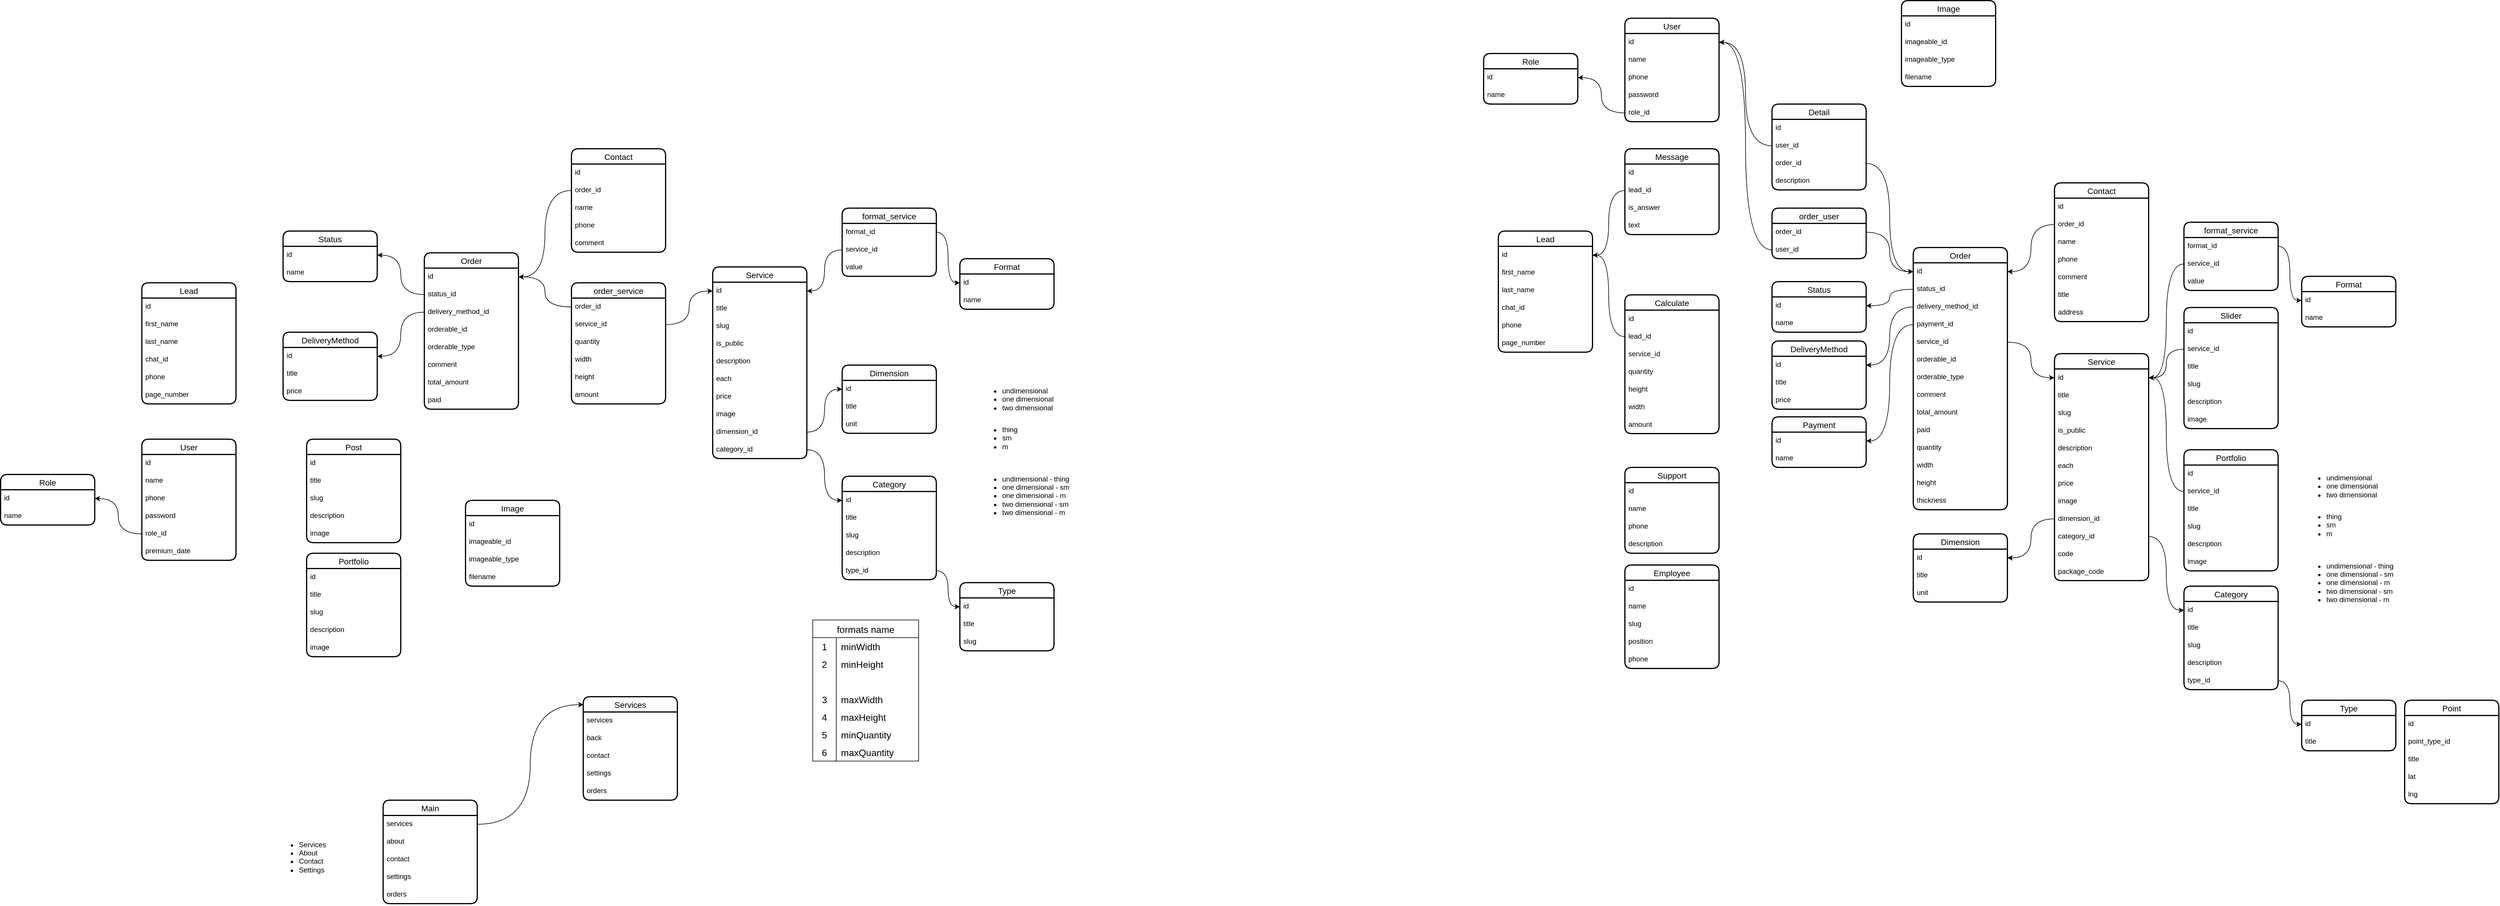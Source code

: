 <mxfile version="22.0.4" type="github">
  <diagram name="Страница — 1" id="qROckgiQK7EX2VFDrzop">
    <mxGraphModel dx="69" dy="469" grid="1" gridSize="10" guides="1" tooltips="1" connect="1" arrows="1" fold="1" page="1" pageScale="1" pageWidth="827" pageHeight="1169" math="0" shadow="0">
      <root>
        <mxCell id="0" />
        <mxCell id="1" parent="0" />
        <mxCell id="2M7GUlwyjcvKo0Abf1ux-3" value="User" style="swimlane;fontStyle=0;childLayout=stackLayout;horizontal=1;startSize=26;horizontalStack=0;resizeParent=1;resizeParentMax=0;resizeLast=0;collapsible=1;marginBottom=0;align=center;fontSize=14;strokeWidth=2;rounded=1;shadow=0;glass=0;swimlaneLine=1;" parent="1" vertex="1">
          <mxGeometry x="1590" y="1006" width="160" height="206" as="geometry" />
        </mxCell>
        <mxCell id="2M7GUlwyjcvKo0Abf1ux-4" value="id" style="text;strokeColor=none;fillColor=none;spacingLeft=4;spacingRight=4;overflow=hidden;rotatable=0;points=[[0,0.5],[1,0.5]];portConstraint=eastwest;fontSize=12;whiteSpace=wrap;html=1;" parent="2M7GUlwyjcvKo0Abf1ux-3" vertex="1">
          <mxGeometry y="26" width="160" height="30" as="geometry" />
        </mxCell>
        <mxCell id="2M7GUlwyjcvKo0Abf1ux-5" value="name" style="text;strokeColor=none;fillColor=none;spacingLeft=4;spacingRight=4;overflow=hidden;rotatable=0;points=[[0,0.5],[1,0.5]];portConstraint=eastwest;fontSize=12;whiteSpace=wrap;html=1;" parent="2M7GUlwyjcvKo0Abf1ux-3" vertex="1">
          <mxGeometry y="56" width="160" height="30" as="geometry" />
        </mxCell>
        <mxCell id="2M7GUlwyjcvKo0Abf1ux-6" value="phone" style="text;strokeColor=none;fillColor=none;spacingLeft=4;spacingRight=4;overflow=hidden;rotatable=0;points=[[0,0.5],[1,0.5]];portConstraint=eastwest;fontSize=12;whiteSpace=wrap;html=1;" parent="2M7GUlwyjcvKo0Abf1ux-3" vertex="1">
          <mxGeometry y="86" width="160" height="30" as="geometry" />
        </mxCell>
        <mxCell id="2M7GUlwyjcvKo0Abf1ux-7" value="password" style="text;strokeColor=none;fillColor=none;spacingLeft=4;spacingRight=4;overflow=hidden;rotatable=0;points=[[0,0.5],[1,0.5]];portConstraint=eastwest;fontSize=12;whiteSpace=wrap;html=1;" parent="2M7GUlwyjcvKo0Abf1ux-3" vertex="1">
          <mxGeometry y="116" width="160" height="30" as="geometry" />
        </mxCell>
        <mxCell id="2M7GUlwyjcvKo0Abf1ux-8" value="role_id" style="text;strokeColor=none;fillColor=none;spacingLeft=4;spacingRight=4;overflow=hidden;rotatable=0;points=[[0,0.5],[1,0.5]];portConstraint=eastwest;fontSize=12;whiteSpace=wrap;html=1;" parent="2M7GUlwyjcvKo0Abf1ux-3" vertex="1">
          <mxGeometry y="146" width="160" height="30" as="geometry" />
        </mxCell>
        <mxCell id="duoFX5dRIQHe9b46lal3-1" value="premium_date" style="text;strokeColor=none;fillColor=none;spacingLeft=4;spacingRight=4;overflow=hidden;rotatable=0;points=[[0,0.5],[1,0.5]];portConstraint=eastwest;fontSize=12;whiteSpace=wrap;html=1;" vertex="1" parent="2M7GUlwyjcvKo0Abf1ux-3">
          <mxGeometry y="176" width="160" height="30" as="geometry" />
        </mxCell>
        <mxCell id="2M7GUlwyjcvKo0Abf1ux-9" value="Service" style="swimlane;fontStyle=0;childLayout=stackLayout;horizontal=1;startSize=26;horizontalStack=0;resizeParent=1;resizeParentMax=0;resizeLast=0;collapsible=1;marginBottom=0;align=center;fontSize=14;strokeWidth=2;rounded=1;shadow=0;glass=0;swimlaneLine=1;" parent="1" vertex="1">
          <mxGeometry x="2560" y="713" width="160" height="326" as="geometry" />
        </mxCell>
        <mxCell id="2M7GUlwyjcvKo0Abf1ux-10" value="id" style="text;strokeColor=none;fillColor=none;spacingLeft=4;spacingRight=4;overflow=hidden;rotatable=0;points=[[0,0.5],[1,0.5]];portConstraint=eastwest;fontSize=12;whiteSpace=wrap;html=1;" parent="2M7GUlwyjcvKo0Abf1ux-9" vertex="1">
          <mxGeometry y="26" width="160" height="30" as="geometry" />
        </mxCell>
        <mxCell id="2M7GUlwyjcvKo0Abf1ux-11" value="title" style="text;strokeColor=none;fillColor=none;spacingLeft=4;spacingRight=4;overflow=hidden;rotatable=0;points=[[0,0.5],[1,0.5]];portConstraint=eastwest;fontSize=12;whiteSpace=wrap;html=1;" parent="2M7GUlwyjcvKo0Abf1ux-9" vertex="1">
          <mxGeometry y="56" width="160" height="30" as="geometry" />
        </mxCell>
        <mxCell id="2M7GUlwyjcvKo0Abf1ux-12" value="slug" style="text;strokeColor=none;fillColor=none;spacingLeft=4;spacingRight=4;overflow=hidden;rotatable=0;points=[[0,0.5],[1,0.5]];portConstraint=eastwest;fontSize=12;whiteSpace=wrap;html=1;" parent="2M7GUlwyjcvKo0Abf1ux-9" vertex="1">
          <mxGeometry y="86" width="160" height="30" as="geometry" />
        </mxCell>
        <mxCell id="2M7GUlwyjcvKo0Abf1ux-15" value="is_public" style="text;strokeColor=none;fillColor=none;spacingLeft=4;spacingRight=4;overflow=hidden;rotatable=0;points=[[0,0.5],[1,0.5]];portConstraint=eastwest;fontSize=12;whiteSpace=wrap;html=1;" parent="2M7GUlwyjcvKo0Abf1ux-9" vertex="1">
          <mxGeometry y="116" width="160" height="30" as="geometry" />
        </mxCell>
        <mxCell id="2M7GUlwyjcvKo0Abf1ux-100" value="description" style="text;strokeColor=none;fillColor=none;spacingLeft=4;spacingRight=4;overflow=hidden;rotatable=0;points=[[0,0.5],[1,0.5]];portConstraint=eastwest;fontSize=12;whiteSpace=wrap;html=1;" parent="2M7GUlwyjcvKo0Abf1ux-9" vertex="1">
          <mxGeometry y="146" width="160" height="30" as="geometry" />
        </mxCell>
        <mxCell id="2M7GUlwyjcvKo0Abf1ux-13" value="each" style="text;strokeColor=none;fillColor=none;spacingLeft=4;spacingRight=4;overflow=hidden;rotatable=0;points=[[0,0.5],[1,0.5]];portConstraint=eastwest;fontSize=12;whiteSpace=wrap;html=1;" parent="2M7GUlwyjcvKo0Abf1ux-9" vertex="1">
          <mxGeometry y="176" width="160" height="30" as="geometry" />
        </mxCell>
        <mxCell id="2M7GUlwyjcvKo0Abf1ux-14" value="price" style="text;strokeColor=none;fillColor=none;spacingLeft=4;spacingRight=4;overflow=hidden;rotatable=0;points=[[0,0.5],[1,0.5]];portConstraint=eastwest;fontSize=12;whiteSpace=wrap;html=1;" parent="2M7GUlwyjcvKo0Abf1ux-9" vertex="1">
          <mxGeometry y="206" width="160" height="30" as="geometry" />
        </mxCell>
        <mxCell id="2M7GUlwyjcvKo0Abf1ux-16" value="image" style="text;strokeColor=none;fillColor=none;spacingLeft=4;spacingRight=4;overflow=hidden;rotatable=0;points=[[0,0.5],[1,0.5]];portConstraint=eastwest;fontSize=12;whiteSpace=wrap;html=1;" parent="2M7GUlwyjcvKo0Abf1ux-9" vertex="1">
          <mxGeometry y="236" width="160" height="30" as="geometry" />
        </mxCell>
        <mxCell id="5cAmZ27wlyQOIcFCG0QH-2" value="dimension_id" style="text;strokeColor=none;fillColor=none;spacingLeft=4;spacingRight=4;overflow=hidden;rotatable=0;points=[[0,0.5],[1,0.5]];portConstraint=eastwest;fontSize=12;whiteSpace=wrap;html=1;" parent="2M7GUlwyjcvKo0Abf1ux-9" vertex="1">
          <mxGeometry y="266" width="160" height="30" as="geometry" />
        </mxCell>
        <mxCell id="2M7GUlwyjcvKo0Abf1ux-18" value="category_id" style="text;strokeColor=none;fillColor=none;spacingLeft=4;spacingRight=4;overflow=hidden;rotatable=0;points=[[0,0.5],[1,0.5]];portConstraint=eastwest;fontSize=12;whiteSpace=wrap;html=1;" parent="2M7GUlwyjcvKo0Abf1ux-9" vertex="1">
          <mxGeometry y="296" width="160" height="30" as="geometry" />
        </mxCell>
        <mxCell id="2M7GUlwyjcvKo0Abf1ux-19" value="Category" style="swimlane;fontStyle=0;childLayout=stackLayout;horizontal=1;startSize=26;horizontalStack=0;resizeParent=1;resizeParentMax=0;resizeLast=0;collapsible=1;marginBottom=0;align=center;fontSize=14;strokeWidth=2;rounded=1;shadow=0;glass=0;swimlaneLine=1;" parent="1" vertex="1">
          <mxGeometry x="2780" y="1069" width="160" height="176" as="geometry" />
        </mxCell>
        <mxCell id="2M7GUlwyjcvKo0Abf1ux-20" value="id" style="text;strokeColor=none;fillColor=none;spacingLeft=4;spacingRight=4;overflow=hidden;rotatable=0;points=[[0,0.5],[1,0.5]];portConstraint=eastwest;fontSize=12;whiteSpace=wrap;html=1;" parent="2M7GUlwyjcvKo0Abf1ux-19" vertex="1">
          <mxGeometry y="26" width="160" height="30" as="geometry" />
        </mxCell>
        <mxCell id="2M7GUlwyjcvKo0Abf1ux-21" value="title" style="text;strokeColor=none;fillColor=none;spacingLeft=4;spacingRight=4;overflow=hidden;rotatable=0;points=[[0,0.5],[1,0.5]];portConstraint=eastwest;fontSize=12;whiteSpace=wrap;html=1;" parent="2M7GUlwyjcvKo0Abf1ux-19" vertex="1">
          <mxGeometry y="56" width="160" height="30" as="geometry" />
        </mxCell>
        <mxCell id="2M7GUlwyjcvKo0Abf1ux-22" value="slug" style="text;strokeColor=none;fillColor=none;spacingLeft=4;spacingRight=4;overflow=hidden;rotatable=0;points=[[0,0.5],[1,0.5]];portConstraint=eastwest;fontSize=12;whiteSpace=wrap;html=1;" parent="2M7GUlwyjcvKo0Abf1ux-19" vertex="1">
          <mxGeometry y="86" width="160" height="30" as="geometry" />
        </mxCell>
        <mxCell id="2M7GUlwyjcvKo0Abf1ux-23" value="description" style="text;strokeColor=none;fillColor=none;spacingLeft=4;spacingRight=4;overflow=hidden;rotatable=0;points=[[0,0.5],[1,0.5]];portConstraint=eastwest;fontSize=12;whiteSpace=wrap;html=1;" parent="2M7GUlwyjcvKo0Abf1ux-19" vertex="1">
          <mxGeometry y="116" width="160" height="30" as="geometry" />
        </mxCell>
        <mxCell id="2M7GUlwyjcvKo0Abf1ux-24" value="type_id" style="text;strokeColor=none;fillColor=none;spacingLeft=4;spacingRight=4;overflow=hidden;rotatable=0;points=[[0,0.5],[1,0.5]];portConstraint=eastwest;fontSize=12;whiteSpace=wrap;html=1;" parent="2M7GUlwyjcvKo0Abf1ux-19" vertex="1">
          <mxGeometry y="146" width="160" height="30" as="geometry" />
        </mxCell>
        <mxCell id="2M7GUlwyjcvKo0Abf1ux-25" value="Type" style="swimlane;fontStyle=0;childLayout=stackLayout;horizontal=1;startSize=26;horizontalStack=0;resizeParent=1;resizeParentMax=0;resizeLast=0;collapsible=1;marginBottom=0;align=center;fontSize=14;strokeWidth=2;rounded=1;shadow=0;glass=0;swimlaneLine=1;" parent="1" vertex="1">
          <mxGeometry x="2980" y="1250" width="160" height="116" as="geometry" />
        </mxCell>
        <mxCell id="2M7GUlwyjcvKo0Abf1ux-26" value="id" style="text;strokeColor=none;fillColor=none;spacingLeft=4;spacingRight=4;overflow=hidden;rotatable=0;points=[[0,0.5],[1,0.5]];portConstraint=eastwest;fontSize=12;whiteSpace=wrap;html=1;" parent="2M7GUlwyjcvKo0Abf1ux-25" vertex="1">
          <mxGeometry y="26" width="160" height="30" as="geometry" />
        </mxCell>
        <mxCell id="2M7GUlwyjcvKo0Abf1ux-27" value="title" style="text;strokeColor=none;fillColor=none;spacingLeft=4;spacingRight=4;overflow=hidden;rotatable=0;points=[[0,0.5],[1,0.5]];portConstraint=eastwest;fontSize=12;whiteSpace=wrap;html=1;" parent="2M7GUlwyjcvKo0Abf1ux-25" vertex="1">
          <mxGeometry y="56" width="160" height="30" as="geometry" />
        </mxCell>
        <mxCell id="2M7GUlwyjcvKo0Abf1ux-28" value="slug" style="text;strokeColor=none;fillColor=none;spacingLeft=4;spacingRight=4;overflow=hidden;rotatable=0;points=[[0,0.5],[1,0.5]];portConstraint=eastwest;fontSize=12;whiteSpace=wrap;html=1;" parent="2M7GUlwyjcvKo0Abf1ux-25" vertex="1">
          <mxGeometry y="86" width="160" height="30" as="geometry" />
        </mxCell>
        <mxCell id="2M7GUlwyjcvKo0Abf1ux-29" value="Order" style="swimlane;fontStyle=0;childLayout=stackLayout;horizontal=1;startSize=26;horizontalStack=0;resizeParent=1;resizeParentMax=0;resizeLast=0;collapsible=1;marginBottom=0;align=center;fontSize=14;strokeWidth=2;rounded=1;shadow=0;glass=0;swimlaneLine=1;" parent="1" vertex="1">
          <mxGeometry x="2070" y="689" width="160" height="266" as="geometry" />
        </mxCell>
        <mxCell id="2M7GUlwyjcvKo0Abf1ux-30" value="id" style="text;strokeColor=none;fillColor=none;spacingLeft=4;spacingRight=4;overflow=hidden;rotatable=0;points=[[0,0.5],[1,0.5]];portConstraint=eastwest;fontSize=12;whiteSpace=wrap;html=1;" parent="2M7GUlwyjcvKo0Abf1ux-29" vertex="1">
          <mxGeometry y="26" width="160" height="30" as="geometry" />
        </mxCell>
        <mxCell id="2M7GUlwyjcvKo0Abf1ux-31" value="status_id" style="text;strokeColor=none;fillColor=none;spacingLeft=4;spacingRight=4;overflow=hidden;rotatable=0;points=[[0,0.5],[1,0.5]];portConstraint=eastwest;fontSize=12;whiteSpace=wrap;html=1;" parent="2M7GUlwyjcvKo0Abf1ux-29" vertex="1">
          <mxGeometry y="56" width="160" height="30" as="geometry" />
        </mxCell>
        <mxCell id="2M7GUlwyjcvKo0Abf1ux-109" value="delivery_method_id" style="text;strokeColor=none;fillColor=none;spacingLeft=4;spacingRight=4;overflow=hidden;rotatable=0;points=[[0,0.5],[1,0.5]];portConstraint=eastwest;fontSize=12;whiteSpace=wrap;html=1;" parent="2M7GUlwyjcvKo0Abf1ux-29" vertex="1">
          <mxGeometry y="86" width="160" height="30" as="geometry" />
        </mxCell>
        <mxCell id="2M7GUlwyjcvKo0Abf1ux-34" value="orderable_id" style="text;strokeColor=none;fillColor=none;spacingLeft=4;spacingRight=4;overflow=hidden;rotatable=0;points=[[0,0.5],[1,0.5]];portConstraint=eastwest;fontSize=12;whiteSpace=wrap;html=1;" parent="2M7GUlwyjcvKo0Abf1ux-29" vertex="1">
          <mxGeometry y="116" width="160" height="30" as="geometry" />
        </mxCell>
        <mxCell id="2M7GUlwyjcvKo0Abf1ux-35" value="orderable_type" style="text;strokeColor=none;fillColor=none;spacingLeft=4;spacingRight=4;overflow=hidden;rotatable=0;points=[[0,0.5],[1,0.5]];portConstraint=eastwest;fontSize=12;whiteSpace=wrap;html=1;" parent="2M7GUlwyjcvKo0Abf1ux-29" vertex="1">
          <mxGeometry y="146" width="160" height="30" as="geometry" />
        </mxCell>
        <mxCell id="5cAmZ27wlyQOIcFCG0QH-16" value="comment" style="text;strokeColor=none;fillColor=none;spacingLeft=4;spacingRight=4;overflow=hidden;rotatable=0;points=[[0,0.5],[1,0.5]];portConstraint=eastwest;fontSize=12;whiteSpace=wrap;html=1;" parent="2M7GUlwyjcvKo0Abf1ux-29" vertex="1">
          <mxGeometry y="176" width="160" height="30" as="geometry" />
        </mxCell>
        <mxCell id="2M7GUlwyjcvKo0Abf1ux-39" value="total_amount" style="text;strokeColor=none;fillColor=none;spacingLeft=4;spacingRight=4;overflow=hidden;rotatable=0;points=[[0,0.5],[1,0.5]];portConstraint=eastwest;fontSize=12;whiteSpace=wrap;html=1;" parent="2M7GUlwyjcvKo0Abf1ux-29" vertex="1">
          <mxGeometry y="206" width="160" height="30" as="geometry" />
        </mxCell>
        <mxCell id="2M7GUlwyjcvKo0Abf1ux-40" value="paid" style="text;strokeColor=none;fillColor=none;spacingLeft=4;spacingRight=4;overflow=hidden;rotatable=0;points=[[0,0.5],[1,0.5]];portConstraint=eastwest;fontSize=12;whiteSpace=wrap;html=1;" parent="2M7GUlwyjcvKo0Abf1ux-29" vertex="1">
          <mxGeometry y="236" width="160" height="30" as="geometry" />
        </mxCell>
        <mxCell id="2M7GUlwyjcvKo0Abf1ux-42" value="Lead" style="swimlane;fontStyle=0;childLayout=stackLayout;horizontal=1;startSize=26;horizontalStack=0;resizeParent=1;resizeParentMax=0;resizeLast=0;collapsible=1;marginBottom=0;align=center;fontSize=14;strokeWidth=2;rounded=1;shadow=0;glass=0;swimlaneLine=1;" parent="1" vertex="1">
          <mxGeometry x="1590" y="740" width="160" height="206" as="geometry" />
        </mxCell>
        <mxCell id="2M7GUlwyjcvKo0Abf1ux-43" value="id" style="text;strokeColor=none;fillColor=none;spacingLeft=4;spacingRight=4;overflow=hidden;rotatable=0;points=[[0,0.5],[1,0.5]];portConstraint=eastwest;fontSize=12;whiteSpace=wrap;html=1;" parent="2M7GUlwyjcvKo0Abf1ux-42" vertex="1">
          <mxGeometry y="26" width="160" height="30" as="geometry" />
        </mxCell>
        <mxCell id="2M7GUlwyjcvKo0Abf1ux-44" value="first_name" style="text;strokeColor=none;fillColor=none;spacingLeft=4;spacingRight=4;overflow=hidden;rotatable=0;points=[[0,0.5],[1,0.5]];portConstraint=eastwest;fontSize=12;whiteSpace=wrap;html=1;" parent="2M7GUlwyjcvKo0Abf1ux-42" vertex="1">
          <mxGeometry y="56" width="160" height="30" as="geometry" />
        </mxCell>
        <mxCell id="2M7GUlwyjcvKo0Abf1ux-45" value="last_name" style="text;strokeColor=none;fillColor=none;spacingLeft=4;spacingRight=4;overflow=hidden;rotatable=0;points=[[0,0.5],[1,0.5]];portConstraint=eastwest;fontSize=12;whiteSpace=wrap;html=1;" parent="2M7GUlwyjcvKo0Abf1ux-42" vertex="1">
          <mxGeometry y="86" width="160" height="30" as="geometry" />
        </mxCell>
        <mxCell id="2M7GUlwyjcvKo0Abf1ux-46" value="chat_id" style="text;strokeColor=none;fillColor=none;spacingLeft=4;spacingRight=4;overflow=hidden;rotatable=0;points=[[0,0.5],[1,0.5]];portConstraint=eastwest;fontSize=12;whiteSpace=wrap;html=1;" parent="2M7GUlwyjcvKo0Abf1ux-42" vertex="1">
          <mxGeometry y="116" width="160" height="30" as="geometry" />
        </mxCell>
        <mxCell id="2M7GUlwyjcvKo0Abf1ux-47" value="phone" style="text;strokeColor=none;fillColor=none;spacingLeft=4;spacingRight=4;overflow=hidden;rotatable=0;points=[[0,0.5],[1,0.5]];portConstraint=eastwest;fontSize=12;whiteSpace=wrap;html=1;" parent="2M7GUlwyjcvKo0Abf1ux-42" vertex="1">
          <mxGeometry y="146" width="160" height="30" as="geometry" />
        </mxCell>
        <mxCell id="2M7GUlwyjcvKo0Abf1ux-48" value="page_number" style="text;strokeColor=none;fillColor=none;spacingLeft=4;spacingRight=4;overflow=hidden;rotatable=0;points=[[0,0.5],[1,0.5]];portConstraint=eastwest;fontSize=12;whiteSpace=wrap;html=1;" parent="2M7GUlwyjcvKo0Abf1ux-42" vertex="1">
          <mxGeometry y="176" width="160" height="30" as="geometry" />
        </mxCell>
        <mxCell id="2M7GUlwyjcvKo0Abf1ux-52" style="edgeStyle=orthogonalEdgeStyle;rounded=0;orthogonalLoop=1;jettySize=auto;html=1;entryX=1;entryY=0.5;entryDx=0;entryDy=0;curved=1;" parent="1" source="2M7GUlwyjcvKo0Abf1ux-31" target="2M7GUlwyjcvKo0Abf1ux-55" edge="1">
          <mxGeometry relative="1" as="geometry" />
        </mxCell>
        <mxCell id="2M7GUlwyjcvKo0Abf1ux-54" value="Status" style="swimlane;fontStyle=0;childLayout=stackLayout;horizontal=1;startSize=26;horizontalStack=0;resizeParent=1;resizeParentMax=0;resizeLast=0;collapsible=1;marginBottom=0;align=center;fontSize=14;strokeWidth=2;rounded=1;shadow=0;glass=0;swimlaneLine=1;" parent="1" vertex="1">
          <mxGeometry x="1830" y="652" width="160" height="86" as="geometry" />
        </mxCell>
        <mxCell id="2M7GUlwyjcvKo0Abf1ux-55" value="id" style="text;strokeColor=none;fillColor=none;spacingLeft=4;spacingRight=4;overflow=hidden;rotatable=0;points=[[0,0.5],[1,0.5]];portConstraint=eastwest;fontSize=12;whiteSpace=wrap;html=1;" parent="2M7GUlwyjcvKo0Abf1ux-54" vertex="1">
          <mxGeometry y="26" width="160" height="30" as="geometry" />
        </mxCell>
        <mxCell id="5cAmZ27wlyQOIcFCG0QH-17" value="name" style="text;strokeColor=none;fillColor=none;spacingLeft=4;spacingRight=4;overflow=hidden;rotatable=0;points=[[0,0.5],[1,0.5]];portConstraint=eastwest;fontSize=12;whiteSpace=wrap;html=1;" parent="2M7GUlwyjcvKo0Abf1ux-54" vertex="1">
          <mxGeometry y="56" width="160" height="30" as="geometry" />
        </mxCell>
        <mxCell id="2M7GUlwyjcvKo0Abf1ux-57" style="edgeStyle=orthogonalEdgeStyle;rounded=0;orthogonalLoop=1;jettySize=auto;html=1;entryX=0;entryY=0.5;entryDx=0;entryDy=0;curved=1;" parent="1" source="2M7GUlwyjcvKo0Abf1ux-18" target="2M7GUlwyjcvKo0Abf1ux-20" edge="1">
          <mxGeometry relative="1" as="geometry" />
        </mxCell>
        <mxCell id="2M7GUlwyjcvKo0Abf1ux-58" style="edgeStyle=orthogonalEdgeStyle;rounded=0;orthogonalLoop=1;jettySize=auto;html=1;entryX=0;entryY=0.5;entryDx=0;entryDy=0;curved=1;" parent="1" source="2M7GUlwyjcvKo0Abf1ux-24" target="2M7GUlwyjcvKo0Abf1ux-26" edge="1">
          <mxGeometry relative="1" as="geometry" />
        </mxCell>
        <mxCell id="2M7GUlwyjcvKo0Abf1ux-60" value="Format" style="swimlane;fontStyle=0;childLayout=stackLayout;horizontal=1;startSize=26;horizontalStack=0;resizeParent=1;resizeParentMax=0;resizeLast=0;collapsible=1;marginBottom=0;align=center;fontSize=14;strokeWidth=2;rounded=1;shadow=0;glass=0;swimlaneLine=1;" parent="1" vertex="1">
          <mxGeometry x="2980" y="699" width="160" height="86" as="geometry" />
        </mxCell>
        <mxCell id="2M7GUlwyjcvKo0Abf1ux-61" value="id" style="text;strokeColor=none;fillColor=none;spacingLeft=4;spacingRight=4;overflow=hidden;rotatable=0;points=[[0,0.5],[1,0.5]];portConstraint=eastwest;fontSize=12;whiteSpace=wrap;html=1;" parent="2M7GUlwyjcvKo0Abf1ux-60" vertex="1">
          <mxGeometry y="26" width="160" height="30" as="geometry" />
        </mxCell>
        <mxCell id="2M7GUlwyjcvKo0Abf1ux-62" value="name" style="text;strokeColor=none;fillColor=none;spacingLeft=4;spacingRight=4;overflow=hidden;rotatable=0;points=[[0,0.5],[1,0.5]];portConstraint=eastwest;fontSize=12;whiteSpace=wrap;html=1;" parent="2M7GUlwyjcvKo0Abf1ux-60" vertex="1">
          <mxGeometry y="56" width="160" height="30" as="geometry" />
        </mxCell>
        <mxCell id="2M7GUlwyjcvKo0Abf1ux-63" value="formats name" style="shape=table;startSize=30;container=1;collapsible=0;childLayout=tableLayout;fixedRows=1;rowLines=0;fontStyle=0;strokeColor=default;fontSize=16;" parent="1" vertex="1">
          <mxGeometry x="2730" y="1313.5" width="180" height="240" as="geometry" />
        </mxCell>
        <mxCell id="2M7GUlwyjcvKo0Abf1ux-64" value="" style="shape=tableRow;horizontal=0;startSize=0;swimlaneHead=0;swimlaneBody=0;top=0;left=0;bottom=0;right=0;collapsible=0;dropTarget=0;fillColor=none;points=[[0,0.5],[1,0.5]];portConstraint=eastwest;strokeColor=inherit;fontSize=16;" parent="2M7GUlwyjcvKo0Abf1ux-63" vertex="1">
          <mxGeometry y="30" width="180" height="30" as="geometry" />
        </mxCell>
        <mxCell id="2M7GUlwyjcvKo0Abf1ux-65" value="1" style="shape=partialRectangle;html=1;whiteSpace=wrap;connectable=0;fillColor=none;top=0;left=0;bottom=0;right=0;overflow=hidden;pointerEvents=1;strokeColor=inherit;fontSize=16;" parent="2M7GUlwyjcvKo0Abf1ux-64" vertex="1">
          <mxGeometry width="40" height="30" as="geometry">
            <mxRectangle width="40" height="30" as="alternateBounds" />
          </mxGeometry>
        </mxCell>
        <mxCell id="2M7GUlwyjcvKo0Abf1ux-66" value="minWidth" style="shape=partialRectangle;html=1;whiteSpace=wrap;connectable=0;fillColor=none;top=0;left=0;bottom=0;right=0;align=left;spacingLeft=6;overflow=hidden;strokeColor=inherit;fontSize=16;" parent="2M7GUlwyjcvKo0Abf1ux-64" vertex="1">
          <mxGeometry x="40" width="140" height="30" as="geometry">
            <mxRectangle width="140" height="30" as="alternateBounds" />
          </mxGeometry>
        </mxCell>
        <mxCell id="2M7GUlwyjcvKo0Abf1ux-67" value="" style="shape=tableRow;horizontal=0;startSize=0;swimlaneHead=0;swimlaneBody=0;top=0;left=0;bottom=0;right=0;collapsible=0;dropTarget=0;fillColor=none;points=[[0,0.5],[1,0.5]];portConstraint=eastwest;strokeColor=inherit;fontSize=16;" parent="2M7GUlwyjcvKo0Abf1ux-63" vertex="1">
          <mxGeometry y="60" width="180" height="30" as="geometry" />
        </mxCell>
        <mxCell id="2M7GUlwyjcvKo0Abf1ux-68" value="2" style="shape=partialRectangle;html=1;whiteSpace=wrap;connectable=0;fillColor=none;top=0;left=0;bottom=0;right=0;overflow=hidden;strokeColor=inherit;fontSize=16;" parent="2M7GUlwyjcvKo0Abf1ux-67" vertex="1">
          <mxGeometry width="40" height="30" as="geometry">
            <mxRectangle width="40" height="30" as="alternateBounds" />
          </mxGeometry>
        </mxCell>
        <mxCell id="2M7GUlwyjcvKo0Abf1ux-69" value="minHeight" style="shape=partialRectangle;html=1;whiteSpace=wrap;connectable=0;fillColor=none;top=0;left=0;bottom=0;right=0;align=left;spacingLeft=6;overflow=hidden;strokeColor=inherit;fontSize=16;" parent="2M7GUlwyjcvKo0Abf1ux-67" vertex="1">
          <mxGeometry x="40" width="140" height="30" as="geometry">
            <mxRectangle width="140" height="30" as="alternateBounds" />
          </mxGeometry>
        </mxCell>
        <mxCell id="2M7GUlwyjcvKo0Abf1ux-70" value="" style="shape=tableRow;horizontal=0;startSize=0;swimlaneHead=0;swimlaneBody=0;top=0;left=0;bottom=0;right=0;collapsible=0;dropTarget=0;fillColor=none;points=[[0,0.5],[1,0.5]];portConstraint=eastwest;strokeColor=inherit;fontSize=16;" parent="2M7GUlwyjcvKo0Abf1ux-63" vertex="1">
          <mxGeometry y="90" width="180" height="30" as="geometry" />
        </mxCell>
        <mxCell id="2M7GUlwyjcvKo0Abf1ux-71" value="" style="shape=partialRectangle;html=1;whiteSpace=wrap;connectable=0;fillColor=none;top=0;left=0;bottom=0;right=0;overflow=hidden;strokeColor=inherit;fontSize=16;" parent="2M7GUlwyjcvKo0Abf1ux-70" vertex="1">
          <mxGeometry width="40" height="30" as="geometry">
            <mxRectangle width="40" height="30" as="alternateBounds" />
          </mxGeometry>
        </mxCell>
        <mxCell id="2M7GUlwyjcvKo0Abf1ux-72" value="" style="shape=partialRectangle;html=1;whiteSpace=wrap;connectable=0;fillColor=none;top=0;left=0;bottom=0;right=0;align=left;spacingLeft=6;overflow=hidden;strokeColor=inherit;fontSize=16;" parent="2M7GUlwyjcvKo0Abf1ux-70" vertex="1">
          <mxGeometry x="40" width="140" height="30" as="geometry">
            <mxRectangle width="140" height="30" as="alternateBounds" />
          </mxGeometry>
        </mxCell>
        <mxCell id="2M7GUlwyjcvKo0Abf1ux-73" value="" style="shape=tableRow;horizontal=0;startSize=0;swimlaneHead=0;swimlaneBody=0;top=0;left=0;bottom=0;right=0;collapsible=0;dropTarget=0;fillColor=none;points=[[0,0.5],[1,0.5]];portConstraint=eastwest;strokeColor=inherit;fontSize=16;" parent="2M7GUlwyjcvKo0Abf1ux-63" vertex="1">
          <mxGeometry y="120" width="180" height="30" as="geometry" />
        </mxCell>
        <mxCell id="2M7GUlwyjcvKo0Abf1ux-74" value="3" style="shape=partialRectangle;html=1;whiteSpace=wrap;connectable=0;fillColor=none;top=0;left=0;bottom=0;right=0;overflow=hidden;strokeColor=inherit;fontSize=16;" parent="2M7GUlwyjcvKo0Abf1ux-73" vertex="1">
          <mxGeometry width="40" height="30" as="geometry">
            <mxRectangle width="40" height="30" as="alternateBounds" />
          </mxGeometry>
        </mxCell>
        <mxCell id="2M7GUlwyjcvKo0Abf1ux-75" value="maxWidth" style="shape=partialRectangle;html=1;whiteSpace=wrap;connectable=0;fillColor=none;top=0;left=0;bottom=0;right=0;align=left;spacingLeft=6;overflow=hidden;strokeColor=inherit;fontSize=16;" parent="2M7GUlwyjcvKo0Abf1ux-73" vertex="1">
          <mxGeometry x="40" width="140" height="30" as="geometry">
            <mxRectangle width="140" height="30" as="alternateBounds" />
          </mxGeometry>
        </mxCell>
        <mxCell id="2M7GUlwyjcvKo0Abf1ux-76" value="" style="shape=tableRow;horizontal=0;startSize=0;swimlaneHead=0;swimlaneBody=0;top=0;left=0;bottom=0;right=0;collapsible=0;dropTarget=0;fillColor=none;points=[[0,0.5],[1,0.5]];portConstraint=eastwest;strokeColor=inherit;fontSize=16;" parent="2M7GUlwyjcvKo0Abf1ux-63" vertex="1">
          <mxGeometry y="150" width="180" height="30" as="geometry" />
        </mxCell>
        <mxCell id="2M7GUlwyjcvKo0Abf1ux-77" value="4" style="shape=partialRectangle;html=1;whiteSpace=wrap;connectable=0;fillColor=none;top=0;left=0;bottom=0;right=0;overflow=hidden;strokeColor=inherit;fontSize=16;" parent="2M7GUlwyjcvKo0Abf1ux-76" vertex="1">
          <mxGeometry width="40" height="30" as="geometry">
            <mxRectangle width="40" height="30" as="alternateBounds" />
          </mxGeometry>
        </mxCell>
        <mxCell id="2M7GUlwyjcvKo0Abf1ux-78" value="maxHeight" style="shape=partialRectangle;html=1;whiteSpace=wrap;connectable=0;fillColor=none;top=0;left=0;bottom=0;right=0;align=left;spacingLeft=6;overflow=hidden;strokeColor=inherit;fontSize=16;" parent="2M7GUlwyjcvKo0Abf1ux-76" vertex="1">
          <mxGeometry x="40" width="140" height="30" as="geometry">
            <mxRectangle width="140" height="30" as="alternateBounds" />
          </mxGeometry>
        </mxCell>
        <mxCell id="2M7GUlwyjcvKo0Abf1ux-82" value="" style="shape=tableRow;horizontal=0;startSize=0;swimlaneHead=0;swimlaneBody=0;top=0;left=0;bottom=0;right=0;collapsible=0;dropTarget=0;fillColor=none;points=[[0,0.5],[1,0.5]];portConstraint=eastwest;strokeColor=inherit;fontSize=16;" parent="2M7GUlwyjcvKo0Abf1ux-63" vertex="1">
          <mxGeometry y="180" width="180" height="30" as="geometry" />
        </mxCell>
        <mxCell id="2M7GUlwyjcvKo0Abf1ux-83" value="5" style="shape=partialRectangle;html=1;whiteSpace=wrap;connectable=0;fillColor=none;top=0;left=0;bottom=0;right=0;overflow=hidden;strokeColor=inherit;fontSize=16;" parent="2M7GUlwyjcvKo0Abf1ux-82" vertex="1">
          <mxGeometry width="40" height="30" as="geometry">
            <mxRectangle width="40" height="30" as="alternateBounds" />
          </mxGeometry>
        </mxCell>
        <mxCell id="2M7GUlwyjcvKo0Abf1ux-84" value="minQuantity" style="shape=partialRectangle;html=1;whiteSpace=wrap;connectable=0;fillColor=none;top=0;left=0;bottom=0;right=0;align=left;spacingLeft=6;overflow=hidden;strokeColor=inherit;fontSize=16;" parent="2M7GUlwyjcvKo0Abf1ux-82" vertex="1">
          <mxGeometry x="40" width="140" height="30" as="geometry">
            <mxRectangle width="140" height="30" as="alternateBounds" />
          </mxGeometry>
        </mxCell>
        <mxCell id="2M7GUlwyjcvKo0Abf1ux-85" value="" style="shape=tableRow;horizontal=0;startSize=0;swimlaneHead=0;swimlaneBody=0;top=0;left=0;bottom=0;right=0;collapsible=0;dropTarget=0;fillColor=none;points=[[0,0.5],[1,0.5]];portConstraint=eastwest;strokeColor=inherit;fontSize=16;" parent="2M7GUlwyjcvKo0Abf1ux-63" vertex="1">
          <mxGeometry y="210" width="180" height="30" as="geometry" />
        </mxCell>
        <mxCell id="2M7GUlwyjcvKo0Abf1ux-86" value="6" style="shape=partialRectangle;html=1;whiteSpace=wrap;connectable=0;fillColor=none;top=0;left=0;bottom=0;right=0;overflow=hidden;strokeColor=inherit;fontSize=16;" parent="2M7GUlwyjcvKo0Abf1ux-85" vertex="1">
          <mxGeometry width="40" height="30" as="geometry">
            <mxRectangle width="40" height="30" as="alternateBounds" />
          </mxGeometry>
        </mxCell>
        <mxCell id="2M7GUlwyjcvKo0Abf1ux-87" value="maxQuantity" style="shape=partialRectangle;html=1;whiteSpace=wrap;connectable=0;fillColor=none;top=0;left=0;bottom=0;right=0;align=left;spacingLeft=6;overflow=hidden;strokeColor=inherit;fontSize=16;" parent="2M7GUlwyjcvKo0Abf1ux-85" vertex="1">
          <mxGeometry x="40" width="140" height="30" as="geometry">
            <mxRectangle width="140" height="30" as="alternateBounds" />
          </mxGeometry>
        </mxCell>
        <mxCell id="2M7GUlwyjcvKo0Abf1ux-88" value="format_service" style="swimlane;fontStyle=0;childLayout=stackLayout;horizontal=1;startSize=26;horizontalStack=0;resizeParent=1;resizeParentMax=0;resizeLast=0;collapsible=1;marginBottom=0;align=center;fontSize=14;strokeWidth=2;rounded=1;shadow=0;glass=0;swimlaneLine=1;" parent="1" vertex="1">
          <mxGeometry x="2780" y="613" width="160" height="116" as="geometry" />
        </mxCell>
        <mxCell id="2M7GUlwyjcvKo0Abf1ux-89" value="format_id" style="text;strokeColor=none;fillColor=none;spacingLeft=4;spacingRight=4;overflow=hidden;rotatable=0;points=[[0,0.5],[1,0.5]];portConstraint=eastwest;fontSize=12;whiteSpace=wrap;html=1;" parent="2M7GUlwyjcvKo0Abf1ux-88" vertex="1">
          <mxGeometry y="26" width="160" height="30" as="geometry" />
        </mxCell>
        <mxCell id="2M7GUlwyjcvKo0Abf1ux-90" value="service_id" style="text;strokeColor=none;fillColor=none;spacingLeft=4;spacingRight=4;overflow=hidden;rotatable=0;points=[[0,0.5],[1,0.5]];portConstraint=eastwest;fontSize=12;whiteSpace=wrap;html=1;" parent="2M7GUlwyjcvKo0Abf1ux-88" vertex="1">
          <mxGeometry y="56" width="160" height="30" as="geometry" />
        </mxCell>
        <mxCell id="2M7GUlwyjcvKo0Abf1ux-91" value="value" style="text;strokeColor=none;fillColor=none;spacingLeft=4;spacingRight=4;overflow=hidden;rotatable=0;points=[[0,0.5],[1,0.5]];portConstraint=eastwest;fontSize=12;whiteSpace=wrap;html=1;" parent="2M7GUlwyjcvKo0Abf1ux-88" vertex="1">
          <mxGeometry y="86" width="160" height="30" as="geometry" />
        </mxCell>
        <mxCell id="2M7GUlwyjcvKo0Abf1ux-92" style="edgeStyle=orthogonalEdgeStyle;rounded=0;orthogonalLoop=1;jettySize=auto;html=1;entryX=0;entryY=0.5;entryDx=0;entryDy=0;curved=1;" parent="1" source="2M7GUlwyjcvKo0Abf1ux-89" target="2M7GUlwyjcvKo0Abf1ux-61" edge="1">
          <mxGeometry relative="1" as="geometry" />
        </mxCell>
        <mxCell id="2M7GUlwyjcvKo0Abf1ux-93" style="edgeStyle=orthogonalEdgeStyle;rounded=0;orthogonalLoop=1;jettySize=auto;html=1;entryX=1;entryY=0.5;entryDx=0;entryDy=0;curved=1;" parent="1" source="2M7GUlwyjcvKo0Abf1ux-90" target="2M7GUlwyjcvKo0Abf1ux-10" edge="1">
          <mxGeometry relative="1" as="geometry" />
        </mxCell>
        <mxCell id="2M7GUlwyjcvKo0Abf1ux-95" value="Role" style="swimlane;fontStyle=0;childLayout=stackLayout;horizontal=1;startSize=26;horizontalStack=0;resizeParent=1;resizeParentMax=0;resizeLast=0;collapsible=1;marginBottom=0;align=center;fontSize=14;strokeWidth=2;rounded=1;shadow=0;glass=0;swimlaneLine=1;" parent="1" vertex="1">
          <mxGeometry x="1350" y="1066" width="160" height="86" as="geometry" />
        </mxCell>
        <mxCell id="2M7GUlwyjcvKo0Abf1ux-96" value="id" style="text;strokeColor=none;fillColor=none;spacingLeft=4;spacingRight=4;overflow=hidden;rotatable=0;points=[[0,0.5],[1,0.5]];portConstraint=eastwest;fontSize=12;whiteSpace=wrap;html=1;" parent="2M7GUlwyjcvKo0Abf1ux-95" vertex="1">
          <mxGeometry y="26" width="160" height="30" as="geometry" />
        </mxCell>
        <mxCell id="2M7GUlwyjcvKo0Abf1ux-97" value="name" style="text;strokeColor=none;fillColor=none;spacingLeft=4;spacingRight=4;overflow=hidden;rotatable=0;points=[[0,0.5],[1,0.5]];portConstraint=eastwest;fontSize=12;whiteSpace=wrap;html=1;" parent="2M7GUlwyjcvKo0Abf1ux-95" vertex="1">
          <mxGeometry y="56" width="160" height="30" as="geometry" />
        </mxCell>
        <mxCell id="2M7GUlwyjcvKo0Abf1ux-98" style="edgeStyle=orthogonalEdgeStyle;rounded=0;orthogonalLoop=1;jettySize=auto;html=1;entryX=1;entryY=0.5;entryDx=0;entryDy=0;curved=1;" parent="1" source="2M7GUlwyjcvKo0Abf1ux-8" target="2M7GUlwyjcvKo0Abf1ux-96" edge="1">
          <mxGeometry relative="1" as="geometry" />
        </mxCell>
        <mxCell id="2M7GUlwyjcvKo0Abf1ux-105" value="DeliveryMethod" style="swimlane;fontStyle=0;childLayout=stackLayout;horizontal=1;startSize=26;horizontalStack=0;resizeParent=1;resizeParentMax=0;resizeLast=0;collapsible=1;marginBottom=0;align=center;fontSize=14;strokeWidth=2;rounded=1;shadow=0;glass=0;swimlaneLine=1;" parent="1" vertex="1">
          <mxGeometry x="1830" y="824" width="160" height="116" as="geometry" />
        </mxCell>
        <mxCell id="2M7GUlwyjcvKo0Abf1ux-106" value="id" style="text;strokeColor=none;fillColor=none;spacingLeft=4;spacingRight=4;overflow=hidden;rotatable=0;points=[[0,0.5],[1,0.5]];portConstraint=eastwest;fontSize=12;whiteSpace=wrap;html=1;" parent="2M7GUlwyjcvKo0Abf1ux-105" vertex="1">
          <mxGeometry y="26" width="160" height="30" as="geometry" />
        </mxCell>
        <mxCell id="5cAmZ27wlyQOIcFCG0QH-20" value="title" style="text;strokeColor=none;fillColor=none;spacingLeft=4;spacingRight=4;overflow=hidden;rotatable=0;points=[[0,0.5],[1,0.5]];portConstraint=eastwest;fontSize=12;whiteSpace=wrap;html=1;" parent="2M7GUlwyjcvKo0Abf1ux-105" vertex="1">
          <mxGeometry y="56" width="160" height="30" as="geometry" />
        </mxCell>
        <mxCell id="2M7GUlwyjcvKo0Abf1ux-108" value="price" style="text;strokeColor=none;fillColor=none;spacingLeft=4;spacingRight=4;overflow=hidden;rotatable=0;points=[[0,0.5],[1,0.5]];portConstraint=eastwest;fontSize=12;whiteSpace=wrap;html=1;" parent="2M7GUlwyjcvKo0Abf1ux-105" vertex="1">
          <mxGeometry y="86" width="160" height="30" as="geometry" />
        </mxCell>
        <mxCell id="2M7GUlwyjcvKo0Abf1ux-110" style="edgeStyle=orthogonalEdgeStyle;rounded=0;orthogonalLoop=1;jettySize=auto;html=1;entryX=1;entryY=0.5;entryDx=0;entryDy=0;curved=1;" parent="1" source="2M7GUlwyjcvKo0Abf1ux-109" target="2M7GUlwyjcvKo0Abf1ux-106" edge="1">
          <mxGeometry relative="1" as="geometry" />
        </mxCell>
        <mxCell id="2M7GUlwyjcvKo0Abf1ux-120" value="order_service" style="swimlane;fontStyle=0;childLayout=stackLayout;horizontal=1;startSize=26;horizontalStack=0;resizeParent=1;resizeParentMax=0;resizeLast=0;collapsible=1;marginBottom=0;align=center;fontSize=14;strokeWidth=2;rounded=1;shadow=0;glass=0;swimlaneLine=1;" parent="1" vertex="1">
          <mxGeometry x="2320" y="740" width="160" height="206" as="geometry" />
        </mxCell>
        <mxCell id="2M7GUlwyjcvKo0Abf1ux-121" value="order_id" style="text;strokeColor=none;fillColor=none;spacingLeft=4;spacingRight=4;overflow=hidden;rotatable=0;points=[[0,0.5],[1,0.5]];portConstraint=eastwest;fontSize=12;whiteSpace=wrap;html=1;" parent="2M7GUlwyjcvKo0Abf1ux-120" vertex="1">
          <mxGeometry y="26" width="160" height="30" as="geometry" />
        </mxCell>
        <mxCell id="2M7GUlwyjcvKo0Abf1ux-122" value="service_id" style="text;strokeColor=none;fillColor=none;spacingLeft=4;spacingRight=4;overflow=hidden;rotatable=0;points=[[0,0.5],[1,0.5]];portConstraint=eastwest;fontSize=12;whiteSpace=wrap;html=1;" parent="2M7GUlwyjcvKo0Abf1ux-120" vertex="1">
          <mxGeometry y="56" width="160" height="30" as="geometry" />
        </mxCell>
        <mxCell id="5cAmZ27wlyQOIcFCG0QH-4" value="quantity" style="text;strokeColor=none;fillColor=none;spacingLeft=4;spacingRight=4;overflow=hidden;rotatable=0;points=[[0,0.5],[1,0.5]];portConstraint=eastwest;fontSize=12;whiteSpace=wrap;html=1;" parent="2M7GUlwyjcvKo0Abf1ux-120" vertex="1">
          <mxGeometry y="86" width="160" height="30" as="geometry" />
        </mxCell>
        <mxCell id="5cAmZ27wlyQOIcFCG0QH-5" value="width" style="text;strokeColor=none;fillColor=none;spacingLeft=4;spacingRight=4;overflow=hidden;rotatable=0;points=[[0,0.5],[1,0.5]];portConstraint=eastwest;fontSize=12;whiteSpace=wrap;html=1;" parent="2M7GUlwyjcvKo0Abf1ux-120" vertex="1">
          <mxGeometry y="116" width="160" height="30" as="geometry" />
        </mxCell>
        <mxCell id="5cAmZ27wlyQOIcFCG0QH-6" value="height" style="text;strokeColor=none;fillColor=none;spacingLeft=4;spacingRight=4;overflow=hidden;rotatable=0;points=[[0,0.5],[1,0.5]];portConstraint=eastwest;fontSize=12;whiteSpace=wrap;html=1;" parent="2M7GUlwyjcvKo0Abf1ux-120" vertex="1">
          <mxGeometry y="146" width="160" height="30" as="geometry" />
        </mxCell>
        <mxCell id="5cAmZ27wlyQOIcFCG0QH-15" value="amount" style="text;strokeColor=none;fillColor=none;spacingLeft=4;spacingRight=4;overflow=hidden;rotatable=0;points=[[0,0.5],[1,0.5]];portConstraint=eastwest;fontSize=12;whiteSpace=wrap;html=1;" parent="2M7GUlwyjcvKo0Abf1ux-120" vertex="1">
          <mxGeometry y="176" width="160" height="30" as="geometry" />
        </mxCell>
        <mxCell id="2M7GUlwyjcvKo0Abf1ux-127" style="edgeStyle=orthogonalEdgeStyle;rounded=0;orthogonalLoop=1;jettySize=auto;html=1;entryX=0;entryY=0.5;entryDx=0;entryDy=0;curved=1;" parent="1" source="2M7GUlwyjcvKo0Abf1ux-122" target="2M7GUlwyjcvKo0Abf1ux-10" edge="1">
          <mxGeometry relative="1" as="geometry" />
        </mxCell>
        <mxCell id="2M7GUlwyjcvKo0Abf1ux-129" style="edgeStyle=orthogonalEdgeStyle;rounded=0;orthogonalLoop=1;jettySize=auto;html=1;entryX=1;entryY=0.5;entryDx=0;entryDy=0;curved=1;" parent="1" source="2M7GUlwyjcvKo0Abf1ux-121" target="2M7GUlwyjcvKo0Abf1ux-30" edge="1">
          <mxGeometry relative="1" as="geometry" />
        </mxCell>
        <mxCell id="5cAmZ27wlyQOIcFCG0QH-7" value="&lt;ul&gt;&lt;li&gt;undimensional&lt;/li&gt;&lt;li&gt;one dimensional&lt;/li&gt;&lt;li&gt;two dimensional&lt;br&gt;&lt;/li&gt;&lt;/ul&gt;" style="text;strokeColor=none;fillColor=none;html=1;whiteSpace=wrap;verticalAlign=middle;overflow=hidden;" parent="1" vertex="1">
          <mxGeometry x="3010" y="898" width="175" height="80" as="geometry" />
        </mxCell>
        <mxCell id="5cAmZ27wlyQOIcFCG0QH-8" value="&lt;ul&gt;&lt;li&gt;thing&lt;/li&gt;&lt;li&gt;sm&lt;/li&gt;&lt;li&gt;m&lt;/li&gt;&lt;/ul&gt;" style="text;strokeColor=none;fillColor=none;html=1;whiteSpace=wrap;verticalAlign=middle;overflow=hidden;" parent="1" vertex="1">
          <mxGeometry x="3010" y="964" width="175" height="80" as="geometry" />
        </mxCell>
        <mxCell id="5cAmZ27wlyQOIcFCG0QH-9" value="Dimension" style="swimlane;fontStyle=0;childLayout=stackLayout;horizontal=1;startSize=26;horizontalStack=0;resizeParent=1;resizeParentMax=0;resizeLast=0;collapsible=1;marginBottom=0;align=center;fontSize=14;strokeWidth=2;rounded=1;shadow=0;glass=0;swimlaneLine=1;" parent="1" vertex="1">
          <mxGeometry x="2780" y="880" width="160" height="116" as="geometry" />
        </mxCell>
        <mxCell id="5cAmZ27wlyQOIcFCG0QH-10" value="id" style="text;strokeColor=none;fillColor=none;spacingLeft=4;spacingRight=4;overflow=hidden;rotatable=0;points=[[0,0.5],[1,0.5]];portConstraint=eastwest;fontSize=12;whiteSpace=wrap;html=1;" parent="5cAmZ27wlyQOIcFCG0QH-9" vertex="1">
          <mxGeometry y="26" width="160" height="30" as="geometry" />
        </mxCell>
        <mxCell id="5cAmZ27wlyQOIcFCG0QH-19" value="title" style="text;strokeColor=none;fillColor=none;spacingLeft=4;spacingRight=4;overflow=hidden;rotatable=0;points=[[0,0.5],[1,0.5]];portConstraint=eastwest;fontSize=12;whiteSpace=wrap;html=1;" parent="5cAmZ27wlyQOIcFCG0QH-9" vertex="1">
          <mxGeometry y="56" width="160" height="30" as="geometry" />
        </mxCell>
        <mxCell id="5cAmZ27wlyQOIcFCG0QH-12" value="unit" style="text;strokeColor=none;fillColor=none;spacingLeft=4;spacingRight=4;overflow=hidden;rotatable=0;points=[[0,0.5],[1,0.5]];portConstraint=eastwest;fontSize=12;whiteSpace=wrap;html=1;" parent="5cAmZ27wlyQOIcFCG0QH-9" vertex="1">
          <mxGeometry y="86" width="160" height="30" as="geometry" />
        </mxCell>
        <mxCell id="5cAmZ27wlyQOIcFCG0QH-13" value="&lt;ul&gt;&lt;li&gt;undimensional - thing&lt;/li&gt;&lt;li&gt;one dimensional - sm&lt;/li&gt;&lt;li&gt;one dimensional - m&lt;/li&gt;&lt;li&gt;two dimensional - sm&lt;br&gt;&lt;/li&gt;&lt;li&gt;two dimensional - m&lt;/li&gt;&lt;/ul&gt;" style="text;strokeColor=none;fillColor=none;html=1;whiteSpace=wrap;verticalAlign=middle;overflow=hidden;" parent="1" vertex="1">
          <mxGeometry x="3010" y="1038" width="175" height="128" as="geometry" />
        </mxCell>
        <mxCell id="5cAmZ27wlyQOIcFCG0QH-14" style="edgeStyle=orthogonalEdgeStyle;rounded=0;orthogonalLoop=1;jettySize=auto;html=1;entryX=0;entryY=0.5;entryDx=0;entryDy=0;curved=1;" parent="1" source="5cAmZ27wlyQOIcFCG0QH-2" target="5cAmZ27wlyQOIcFCG0QH-10" edge="1">
          <mxGeometry relative="1" as="geometry" />
        </mxCell>
        <mxCell id="TgmAWG3qYNdHduC0wm8n-1" value="Post" style="swimlane;fontStyle=0;childLayout=stackLayout;horizontal=1;startSize=26;horizontalStack=0;resizeParent=1;resizeParentMax=0;resizeLast=0;collapsible=1;marginBottom=0;align=center;fontSize=14;strokeWidth=2;rounded=1;shadow=0;glass=0;swimlaneLine=1;" parent="1" vertex="1">
          <mxGeometry x="1870" y="1006" width="160" height="176" as="geometry" />
        </mxCell>
        <mxCell id="TgmAWG3qYNdHduC0wm8n-2" value="id" style="text;strokeColor=none;fillColor=none;spacingLeft=4;spacingRight=4;overflow=hidden;rotatable=0;points=[[0,0.5],[1,0.5]];portConstraint=eastwest;fontSize=12;whiteSpace=wrap;html=1;" parent="TgmAWG3qYNdHduC0wm8n-1" vertex="1">
          <mxGeometry y="26" width="160" height="30" as="geometry" />
        </mxCell>
        <mxCell id="TgmAWG3qYNdHduC0wm8n-3" value="title" style="text;strokeColor=none;fillColor=none;spacingLeft=4;spacingRight=4;overflow=hidden;rotatable=0;points=[[0,0.5],[1,0.5]];portConstraint=eastwest;fontSize=12;whiteSpace=wrap;html=1;" parent="TgmAWG3qYNdHduC0wm8n-1" vertex="1">
          <mxGeometry y="56" width="160" height="30" as="geometry" />
        </mxCell>
        <mxCell id="TgmAWG3qYNdHduC0wm8n-4" value="slug" style="text;strokeColor=none;fillColor=none;spacingLeft=4;spacingRight=4;overflow=hidden;rotatable=0;points=[[0,0.5],[1,0.5]];portConstraint=eastwest;fontSize=12;whiteSpace=wrap;html=1;" parent="TgmAWG3qYNdHduC0wm8n-1" vertex="1">
          <mxGeometry y="86" width="160" height="30" as="geometry" />
        </mxCell>
        <mxCell id="TgmAWG3qYNdHduC0wm8n-5" value="description" style="text;strokeColor=none;fillColor=none;spacingLeft=4;spacingRight=4;overflow=hidden;rotatable=0;points=[[0,0.5],[1,0.5]];portConstraint=eastwest;fontSize=12;whiteSpace=wrap;html=1;" parent="TgmAWG3qYNdHduC0wm8n-1" vertex="1">
          <mxGeometry y="116" width="160" height="30" as="geometry" />
        </mxCell>
        <mxCell id="GE9elMi7dGCl287rpnB9-1" value="image" style="text;strokeColor=none;fillColor=none;spacingLeft=4;spacingRight=4;overflow=hidden;rotatable=0;points=[[0,0.5],[1,0.5]];portConstraint=eastwest;fontSize=12;whiteSpace=wrap;html=1;" parent="TgmAWG3qYNdHduC0wm8n-1" vertex="1">
          <mxGeometry y="146" width="160" height="30" as="geometry" />
        </mxCell>
        <mxCell id="TgmAWG3qYNdHduC0wm8n-8" value="Portfolio" style="swimlane;fontStyle=0;childLayout=stackLayout;horizontal=1;startSize=26;horizontalStack=0;resizeParent=1;resizeParentMax=0;resizeLast=0;collapsible=1;marginBottom=0;align=center;fontSize=14;strokeWidth=2;rounded=1;shadow=0;glass=0;swimlaneLine=1;" parent="1" vertex="1">
          <mxGeometry x="1870" y="1200" width="160" height="176" as="geometry" />
        </mxCell>
        <mxCell id="TgmAWG3qYNdHduC0wm8n-9" value="id" style="text;strokeColor=none;fillColor=none;spacingLeft=4;spacingRight=4;overflow=hidden;rotatable=0;points=[[0,0.5],[1,0.5]];portConstraint=eastwest;fontSize=12;whiteSpace=wrap;html=1;" parent="TgmAWG3qYNdHduC0wm8n-8" vertex="1">
          <mxGeometry y="26" width="160" height="30" as="geometry" />
        </mxCell>
        <mxCell id="TgmAWG3qYNdHduC0wm8n-10" value="title" style="text;strokeColor=none;fillColor=none;spacingLeft=4;spacingRight=4;overflow=hidden;rotatable=0;points=[[0,0.5],[1,0.5]];portConstraint=eastwest;fontSize=12;whiteSpace=wrap;html=1;" parent="TgmAWG3qYNdHduC0wm8n-8" vertex="1">
          <mxGeometry y="56" width="160" height="30" as="geometry" />
        </mxCell>
        <mxCell id="TgmAWG3qYNdHduC0wm8n-11" value="slug" style="text;strokeColor=none;fillColor=none;spacingLeft=4;spacingRight=4;overflow=hidden;rotatable=0;points=[[0,0.5],[1,0.5]];portConstraint=eastwest;fontSize=12;whiteSpace=wrap;html=1;" parent="TgmAWG3qYNdHduC0wm8n-8" vertex="1">
          <mxGeometry y="86" width="160" height="30" as="geometry" />
        </mxCell>
        <mxCell id="TgmAWG3qYNdHduC0wm8n-12" value="description" style="text;strokeColor=none;fillColor=none;spacingLeft=4;spacingRight=4;overflow=hidden;rotatable=0;points=[[0,0.5],[1,0.5]];portConstraint=eastwest;fontSize=12;whiteSpace=wrap;html=1;" parent="TgmAWG3qYNdHduC0wm8n-8" vertex="1">
          <mxGeometry y="116" width="160" height="30" as="geometry" />
        </mxCell>
        <mxCell id="GE9elMi7dGCl287rpnB9-2" value="image" style="text;strokeColor=none;fillColor=none;spacingLeft=4;spacingRight=4;overflow=hidden;rotatable=0;points=[[0,0.5],[1,0.5]];portConstraint=eastwest;fontSize=12;whiteSpace=wrap;html=1;" parent="TgmAWG3qYNdHduC0wm8n-8" vertex="1">
          <mxGeometry y="146" width="160" height="30" as="geometry" />
        </mxCell>
        <mxCell id="TgmAWG3qYNdHduC0wm8n-14" value="Image" style="swimlane;fontStyle=0;childLayout=stackLayout;horizontal=1;startSize=26;horizontalStack=0;resizeParent=1;resizeParentMax=0;resizeLast=0;collapsible=1;marginBottom=0;align=center;fontSize=14;strokeWidth=2;rounded=1;shadow=0;glass=0;swimlaneLine=1;" parent="1" vertex="1">
          <mxGeometry x="2140" y="1110" width="160" height="146" as="geometry" />
        </mxCell>
        <mxCell id="TgmAWG3qYNdHduC0wm8n-15" value="id" style="text;strokeColor=none;fillColor=none;spacingLeft=4;spacingRight=4;overflow=hidden;rotatable=0;points=[[0,0.5],[1,0.5]];portConstraint=eastwest;fontSize=12;whiteSpace=wrap;html=1;" parent="TgmAWG3qYNdHduC0wm8n-14" vertex="1">
          <mxGeometry y="26" width="160" height="30" as="geometry" />
        </mxCell>
        <mxCell id="TgmAWG3qYNdHduC0wm8n-17" value="imageable_id" style="text;strokeColor=none;fillColor=none;spacingLeft=4;spacingRight=4;overflow=hidden;rotatable=0;points=[[0,0.5],[1,0.5]];portConstraint=eastwest;fontSize=12;whiteSpace=wrap;html=1;" parent="TgmAWG3qYNdHduC0wm8n-14" vertex="1">
          <mxGeometry y="56" width="160" height="30" as="geometry" />
        </mxCell>
        <mxCell id="TgmAWG3qYNdHduC0wm8n-18" value="imageable_type" style="text;strokeColor=none;fillColor=none;spacingLeft=4;spacingRight=4;overflow=hidden;rotatable=0;points=[[0,0.5],[1,0.5]];portConstraint=eastwest;fontSize=12;whiteSpace=wrap;html=1;" parent="TgmAWG3qYNdHduC0wm8n-14" vertex="1">
          <mxGeometry y="86" width="160" height="30" as="geometry" />
        </mxCell>
        <mxCell id="TgmAWG3qYNdHduC0wm8n-16" value="filename" style="text;strokeColor=none;fillColor=none;spacingLeft=4;spacingRight=4;overflow=hidden;rotatable=0;points=[[0,0.5],[1,0.5]];portConstraint=eastwest;fontSize=12;whiteSpace=wrap;html=1;" parent="TgmAWG3qYNdHduC0wm8n-14" vertex="1">
          <mxGeometry y="116" width="160" height="30" as="geometry" />
        </mxCell>
        <mxCell id="0JwySr9rgKUmIV3QtJTb-1" value="&lt;ul&gt;&lt;li&gt;&lt;span style=&quot;background-color: initial;&quot;&gt;Services&lt;/span&gt;&lt;/li&gt;&lt;li&gt;&lt;span style=&quot;background-color: initial;&quot;&gt;About&lt;/span&gt;&lt;br&gt;&lt;/li&gt;&lt;li&gt;Contact&lt;/li&gt;&lt;li&gt;Settings&lt;/li&gt;&lt;/ul&gt;" style="text;strokeColor=none;fillColor=none;html=1;whiteSpace=wrap;verticalAlign=middle;overflow=hidden;" parent="1" vertex="1">
          <mxGeometry x="1815" y="1674" width="175" height="80" as="geometry" />
        </mxCell>
        <mxCell id="0JwySr9rgKUmIV3QtJTb-6" value="Main" style="swimlane;fontStyle=0;childLayout=stackLayout;horizontal=1;startSize=26;horizontalStack=0;resizeParent=1;resizeParentMax=0;resizeLast=0;collapsible=1;marginBottom=0;align=center;fontSize=14;strokeWidth=2;rounded=1;shadow=0;glass=0;swimlaneLine=1;" parent="1" vertex="1">
          <mxGeometry x="2000" y="1620" width="160" height="176" as="geometry" />
        </mxCell>
        <mxCell id="0JwySr9rgKUmIV3QtJTb-7" value="services" style="text;strokeColor=none;fillColor=none;spacingLeft=4;spacingRight=4;overflow=hidden;rotatable=0;points=[[0,0.5],[1,0.5]];portConstraint=eastwest;fontSize=12;whiteSpace=wrap;html=1;" parent="0JwySr9rgKUmIV3QtJTb-6" vertex="1">
          <mxGeometry y="26" width="160" height="30" as="geometry" />
        </mxCell>
        <mxCell id="0JwySr9rgKUmIV3QtJTb-8" value="about" style="text;strokeColor=none;fillColor=none;spacingLeft=4;spacingRight=4;overflow=hidden;rotatable=0;points=[[0,0.5],[1,0.5]];portConstraint=eastwest;fontSize=12;whiteSpace=wrap;html=1;" parent="0JwySr9rgKUmIV3QtJTb-6" vertex="1">
          <mxGeometry y="56" width="160" height="30" as="geometry" />
        </mxCell>
        <mxCell id="0JwySr9rgKUmIV3QtJTb-9" value="contact" style="text;strokeColor=none;fillColor=none;spacingLeft=4;spacingRight=4;overflow=hidden;rotatable=0;points=[[0,0.5],[1,0.5]];portConstraint=eastwest;fontSize=12;whiteSpace=wrap;html=1;" parent="0JwySr9rgKUmIV3QtJTb-6" vertex="1">
          <mxGeometry y="86" width="160" height="30" as="geometry" />
        </mxCell>
        <mxCell id="0JwySr9rgKUmIV3QtJTb-10" value="settings" style="text;strokeColor=none;fillColor=none;spacingLeft=4;spacingRight=4;overflow=hidden;rotatable=0;points=[[0,0.5],[1,0.5]];portConstraint=eastwest;fontSize=12;whiteSpace=wrap;html=1;" parent="0JwySr9rgKUmIV3QtJTb-6" vertex="1">
          <mxGeometry y="116" width="160" height="30" as="geometry" />
        </mxCell>
        <mxCell id="0JwySr9rgKUmIV3QtJTb-11" value="orders" style="text;strokeColor=none;fillColor=none;spacingLeft=4;spacingRight=4;overflow=hidden;rotatable=0;points=[[0,0.5],[1,0.5]];portConstraint=eastwest;fontSize=12;whiteSpace=wrap;html=1;" parent="0JwySr9rgKUmIV3QtJTb-6" vertex="1">
          <mxGeometry y="146" width="160" height="30" as="geometry" />
        </mxCell>
        <mxCell id="0JwySr9rgKUmIV3QtJTb-12" value="Services" style="swimlane;fontStyle=0;childLayout=stackLayout;horizontal=1;startSize=26;horizontalStack=0;resizeParent=1;resizeParentMax=0;resizeLast=0;collapsible=1;marginBottom=0;align=center;fontSize=14;strokeWidth=2;rounded=1;shadow=0;glass=0;swimlaneLine=1;" parent="1" vertex="1">
          <mxGeometry x="2340" y="1444" width="160" height="176" as="geometry" />
        </mxCell>
        <mxCell id="0JwySr9rgKUmIV3QtJTb-13" value="services" style="text;strokeColor=none;fillColor=none;spacingLeft=4;spacingRight=4;overflow=hidden;rotatable=0;points=[[0,0.5],[1,0.5]];portConstraint=eastwest;fontSize=12;whiteSpace=wrap;html=1;" parent="0JwySr9rgKUmIV3QtJTb-12" vertex="1">
          <mxGeometry y="26" width="160" height="30" as="geometry" />
        </mxCell>
        <mxCell id="0JwySr9rgKUmIV3QtJTb-14" value="back" style="text;strokeColor=none;fillColor=none;spacingLeft=4;spacingRight=4;overflow=hidden;rotatable=0;points=[[0,0.5],[1,0.5]];portConstraint=eastwest;fontSize=12;whiteSpace=wrap;html=1;" parent="0JwySr9rgKUmIV3QtJTb-12" vertex="1">
          <mxGeometry y="56" width="160" height="30" as="geometry" />
        </mxCell>
        <mxCell id="0JwySr9rgKUmIV3QtJTb-15" value="contact" style="text;strokeColor=none;fillColor=none;spacingLeft=4;spacingRight=4;overflow=hidden;rotatable=0;points=[[0,0.5],[1,0.5]];portConstraint=eastwest;fontSize=12;whiteSpace=wrap;html=1;" parent="0JwySr9rgKUmIV3QtJTb-12" vertex="1">
          <mxGeometry y="86" width="160" height="30" as="geometry" />
        </mxCell>
        <mxCell id="0JwySr9rgKUmIV3QtJTb-16" value="settings" style="text;strokeColor=none;fillColor=none;spacingLeft=4;spacingRight=4;overflow=hidden;rotatable=0;points=[[0,0.5],[1,0.5]];portConstraint=eastwest;fontSize=12;whiteSpace=wrap;html=1;" parent="0JwySr9rgKUmIV3QtJTb-12" vertex="1">
          <mxGeometry y="116" width="160" height="30" as="geometry" />
        </mxCell>
        <mxCell id="0JwySr9rgKUmIV3QtJTb-17" value="orders" style="text;strokeColor=none;fillColor=none;spacingLeft=4;spacingRight=4;overflow=hidden;rotatable=0;points=[[0,0.5],[1,0.5]];portConstraint=eastwest;fontSize=12;whiteSpace=wrap;html=1;" parent="0JwySr9rgKUmIV3QtJTb-12" vertex="1">
          <mxGeometry y="146" width="160" height="30" as="geometry" />
        </mxCell>
        <mxCell id="0JwySr9rgKUmIV3QtJTb-18" style="edgeStyle=orthogonalEdgeStyle;rounded=0;orthogonalLoop=1;jettySize=auto;html=1;entryX=0.002;entryY=0.077;entryDx=0;entryDy=0;entryPerimeter=0;curved=1;" parent="1" source="0JwySr9rgKUmIV3QtJTb-7" target="0JwySr9rgKUmIV3QtJTb-12" edge="1">
          <mxGeometry relative="1" as="geometry" />
        </mxCell>
        <mxCell id="Xs7jxgNsXRxjrpGEsAQI-1" value="Contact" style="swimlane;fontStyle=0;childLayout=stackLayout;horizontal=1;startSize=26;horizontalStack=0;resizeParent=1;resizeParentMax=0;resizeLast=0;collapsible=1;marginBottom=0;align=center;fontSize=14;strokeWidth=2;rounded=1;shadow=0;glass=0;swimlaneLine=1;" parent="1" vertex="1">
          <mxGeometry x="2320" y="512" width="160" height="176" as="geometry" />
        </mxCell>
        <mxCell id="Xs7jxgNsXRxjrpGEsAQI-2" value="id" style="text;strokeColor=none;fillColor=none;spacingLeft=4;spacingRight=4;overflow=hidden;rotatable=0;points=[[0,0.5],[1,0.5]];portConstraint=eastwest;fontSize=12;whiteSpace=wrap;html=1;" parent="Xs7jxgNsXRxjrpGEsAQI-1" vertex="1">
          <mxGeometry y="26" width="160" height="30" as="geometry" />
        </mxCell>
        <mxCell id="Xs7jxgNsXRxjrpGEsAQI-3" value="order_id" style="text;strokeColor=none;fillColor=none;spacingLeft=4;spacingRight=4;overflow=hidden;rotatable=0;points=[[0,0.5],[1,0.5]];portConstraint=eastwest;fontSize=12;whiteSpace=wrap;html=1;" parent="Xs7jxgNsXRxjrpGEsAQI-1" vertex="1">
          <mxGeometry y="56" width="160" height="30" as="geometry" />
        </mxCell>
        <mxCell id="Xs7jxgNsXRxjrpGEsAQI-4" value="name" style="text;strokeColor=none;fillColor=none;spacingLeft=4;spacingRight=4;overflow=hidden;rotatable=0;points=[[0,0.5],[1,0.5]];portConstraint=eastwest;fontSize=12;whiteSpace=wrap;html=1;" parent="Xs7jxgNsXRxjrpGEsAQI-1" vertex="1">
          <mxGeometry y="86" width="160" height="30" as="geometry" />
        </mxCell>
        <mxCell id="Xs7jxgNsXRxjrpGEsAQI-5" value="phone" style="text;strokeColor=none;fillColor=none;spacingLeft=4;spacingRight=4;overflow=hidden;rotatable=0;points=[[0,0.5],[1,0.5]];portConstraint=eastwest;fontSize=12;whiteSpace=wrap;html=1;" parent="Xs7jxgNsXRxjrpGEsAQI-1" vertex="1">
          <mxGeometry y="116" width="160" height="30" as="geometry" />
        </mxCell>
        <mxCell id="Xs7jxgNsXRxjrpGEsAQI-6" value="comment" style="text;strokeColor=none;fillColor=none;spacingLeft=4;spacingRight=4;overflow=hidden;rotatable=0;points=[[0,0.5],[1,0.5]];portConstraint=eastwest;fontSize=12;whiteSpace=wrap;html=1;" parent="Xs7jxgNsXRxjrpGEsAQI-1" vertex="1">
          <mxGeometry y="146" width="160" height="30" as="geometry" />
        </mxCell>
        <mxCell id="Xs7jxgNsXRxjrpGEsAQI-7" style="edgeStyle=orthogonalEdgeStyle;rounded=0;orthogonalLoop=1;jettySize=auto;html=1;entryX=1;entryY=0.5;entryDx=0;entryDy=0;curved=1;" parent="1" source="Xs7jxgNsXRxjrpGEsAQI-3" target="2M7GUlwyjcvKo0Abf1ux-30" edge="1">
          <mxGeometry relative="1" as="geometry" />
        </mxCell>
        <mxCell id="Xs7jxgNsXRxjrpGEsAQI-8" value="User" style="swimlane;fontStyle=0;childLayout=stackLayout;horizontal=1;startSize=26;horizontalStack=0;resizeParent=1;resizeParentMax=0;resizeLast=0;collapsible=1;marginBottom=0;align=center;fontSize=14;strokeWidth=2;rounded=1;shadow=0;glass=0;swimlaneLine=1;" parent="1" vertex="1">
          <mxGeometry x="4110" y="290" width="160" height="176" as="geometry" />
        </mxCell>
        <mxCell id="Xs7jxgNsXRxjrpGEsAQI-9" value="id" style="text;strokeColor=none;fillColor=none;spacingLeft=4;spacingRight=4;overflow=hidden;rotatable=0;points=[[0,0.5],[1,0.5]];portConstraint=eastwest;fontSize=12;whiteSpace=wrap;html=1;" parent="Xs7jxgNsXRxjrpGEsAQI-8" vertex="1">
          <mxGeometry y="26" width="160" height="30" as="geometry" />
        </mxCell>
        <mxCell id="Xs7jxgNsXRxjrpGEsAQI-10" value="name" style="text;strokeColor=none;fillColor=none;spacingLeft=4;spacingRight=4;overflow=hidden;rotatable=0;points=[[0,0.5],[1,0.5]];portConstraint=eastwest;fontSize=12;whiteSpace=wrap;html=1;" parent="Xs7jxgNsXRxjrpGEsAQI-8" vertex="1">
          <mxGeometry y="56" width="160" height="30" as="geometry" />
        </mxCell>
        <mxCell id="Xs7jxgNsXRxjrpGEsAQI-11" value="phone" style="text;strokeColor=none;fillColor=none;spacingLeft=4;spacingRight=4;overflow=hidden;rotatable=0;points=[[0,0.5],[1,0.5]];portConstraint=eastwest;fontSize=12;whiteSpace=wrap;html=1;" parent="Xs7jxgNsXRxjrpGEsAQI-8" vertex="1">
          <mxGeometry y="86" width="160" height="30" as="geometry" />
        </mxCell>
        <mxCell id="Xs7jxgNsXRxjrpGEsAQI-12" value="password" style="text;strokeColor=none;fillColor=none;spacingLeft=4;spacingRight=4;overflow=hidden;rotatable=0;points=[[0,0.5],[1,0.5]];portConstraint=eastwest;fontSize=12;whiteSpace=wrap;html=1;" parent="Xs7jxgNsXRxjrpGEsAQI-8" vertex="1">
          <mxGeometry y="116" width="160" height="30" as="geometry" />
        </mxCell>
        <mxCell id="Xs7jxgNsXRxjrpGEsAQI-13" value="role_id" style="text;strokeColor=none;fillColor=none;spacingLeft=4;spacingRight=4;overflow=hidden;rotatable=0;points=[[0,0.5],[1,0.5]];portConstraint=eastwest;fontSize=12;whiteSpace=wrap;html=1;" parent="Xs7jxgNsXRxjrpGEsAQI-8" vertex="1">
          <mxGeometry y="146" width="160" height="30" as="geometry" />
        </mxCell>
        <mxCell id="Xs7jxgNsXRxjrpGEsAQI-14" value="Service" style="swimlane;fontStyle=0;childLayout=stackLayout;horizontal=1;startSize=26;horizontalStack=0;resizeParent=1;resizeParentMax=0;resizeLast=0;collapsible=1;marginBottom=0;align=center;fontSize=14;strokeWidth=2;rounded=1;shadow=0;glass=0;swimlaneLine=1;" parent="1" vertex="1">
          <mxGeometry x="4840" y="860.5" width="160" height="386" as="geometry" />
        </mxCell>
        <mxCell id="Xs7jxgNsXRxjrpGEsAQI-15" value="id" style="text;strokeColor=none;fillColor=none;spacingLeft=4;spacingRight=4;overflow=hidden;rotatable=0;points=[[0,0.5],[1,0.5]];portConstraint=eastwest;fontSize=12;whiteSpace=wrap;html=1;" parent="Xs7jxgNsXRxjrpGEsAQI-14" vertex="1">
          <mxGeometry y="26" width="160" height="30" as="geometry" />
        </mxCell>
        <mxCell id="Xs7jxgNsXRxjrpGEsAQI-16" value="title" style="text;strokeColor=none;fillColor=none;spacingLeft=4;spacingRight=4;overflow=hidden;rotatable=0;points=[[0,0.5],[1,0.5]];portConstraint=eastwest;fontSize=12;whiteSpace=wrap;html=1;" parent="Xs7jxgNsXRxjrpGEsAQI-14" vertex="1">
          <mxGeometry y="56" width="160" height="30" as="geometry" />
        </mxCell>
        <mxCell id="Xs7jxgNsXRxjrpGEsAQI-17" value="slug" style="text;strokeColor=none;fillColor=none;spacingLeft=4;spacingRight=4;overflow=hidden;rotatable=0;points=[[0,0.5],[1,0.5]];portConstraint=eastwest;fontSize=12;whiteSpace=wrap;html=1;" parent="Xs7jxgNsXRxjrpGEsAQI-14" vertex="1">
          <mxGeometry y="86" width="160" height="30" as="geometry" />
        </mxCell>
        <mxCell id="Xs7jxgNsXRxjrpGEsAQI-18" value="is_public" style="text;strokeColor=none;fillColor=none;spacingLeft=4;spacingRight=4;overflow=hidden;rotatable=0;points=[[0,0.5],[1,0.5]];portConstraint=eastwest;fontSize=12;whiteSpace=wrap;html=1;" parent="Xs7jxgNsXRxjrpGEsAQI-14" vertex="1">
          <mxGeometry y="116" width="160" height="30" as="geometry" />
        </mxCell>
        <mxCell id="Xs7jxgNsXRxjrpGEsAQI-19" value="description" style="text;strokeColor=none;fillColor=none;spacingLeft=4;spacingRight=4;overflow=hidden;rotatable=0;points=[[0,0.5],[1,0.5]];portConstraint=eastwest;fontSize=12;whiteSpace=wrap;html=1;" parent="Xs7jxgNsXRxjrpGEsAQI-14" vertex="1">
          <mxGeometry y="146" width="160" height="30" as="geometry" />
        </mxCell>
        <mxCell id="Xs7jxgNsXRxjrpGEsAQI-20" value="each" style="text;strokeColor=none;fillColor=none;spacingLeft=4;spacingRight=4;overflow=hidden;rotatable=0;points=[[0,0.5],[1,0.5]];portConstraint=eastwest;fontSize=12;whiteSpace=wrap;html=1;" parent="Xs7jxgNsXRxjrpGEsAQI-14" vertex="1">
          <mxGeometry y="176" width="160" height="30" as="geometry" />
        </mxCell>
        <mxCell id="Xs7jxgNsXRxjrpGEsAQI-21" value="price" style="text;strokeColor=none;fillColor=none;spacingLeft=4;spacingRight=4;overflow=hidden;rotatable=0;points=[[0,0.5],[1,0.5]];portConstraint=eastwest;fontSize=12;whiteSpace=wrap;html=1;" parent="Xs7jxgNsXRxjrpGEsAQI-14" vertex="1">
          <mxGeometry y="206" width="160" height="30" as="geometry" />
        </mxCell>
        <mxCell id="Xs7jxgNsXRxjrpGEsAQI-22" value="image" style="text;strokeColor=none;fillColor=none;spacingLeft=4;spacingRight=4;overflow=hidden;rotatable=0;points=[[0,0.5],[1,0.5]];portConstraint=eastwest;fontSize=12;whiteSpace=wrap;html=1;" parent="Xs7jxgNsXRxjrpGEsAQI-14" vertex="1">
          <mxGeometry y="236" width="160" height="30" as="geometry" />
        </mxCell>
        <mxCell id="Xs7jxgNsXRxjrpGEsAQI-23" value="dimension_id" style="text;strokeColor=none;fillColor=none;spacingLeft=4;spacingRight=4;overflow=hidden;rotatable=0;points=[[0,0.5],[1,0.5]];portConstraint=eastwest;fontSize=12;whiteSpace=wrap;html=1;" parent="Xs7jxgNsXRxjrpGEsAQI-14" vertex="1">
          <mxGeometry y="266" width="160" height="30" as="geometry" />
        </mxCell>
        <mxCell id="Xs7jxgNsXRxjrpGEsAQI-24" value="category_id" style="text;strokeColor=none;fillColor=none;spacingLeft=4;spacingRight=4;overflow=hidden;rotatable=0;points=[[0,0.5],[1,0.5]];portConstraint=eastwest;fontSize=12;whiteSpace=wrap;html=1;" parent="Xs7jxgNsXRxjrpGEsAQI-14" vertex="1">
          <mxGeometry y="296" width="160" height="30" as="geometry" />
        </mxCell>
        <mxCell id="B63VE7OJeIRdKVmVsJ95-1" value="code" style="text;strokeColor=none;fillColor=none;spacingLeft=4;spacingRight=4;overflow=hidden;rotatable=0;points=[[0,0.5],[1,0.5]];portConstraint=eastwest;fontSize=12;whiteSpace=wrap;html=1;" parent="Xs7jxgNsXRxjrpGEsAQI-14" vertex="1">
          <mxGeometry y="326" width="160" height="30" as="geometry" />
        </mxCell>
        <mxCell id="B63VE7OJeIRdKVmVsJ95-2" value="package_code" style="text;strokeColor=none;fillColor=none;spacingLeft=4;spacingRight=4;overflow=hidden;rotatable=0;points=[[0,0.5],[1,0.5]];portConstraint=eastwest;fontSize=12;whiteSpace=wrap;html=1;" parent="Xs7jxgNsXRxjrpGEsAQI-14" vertex="1">
          <mxGeometry y="356" width="160" height="30" as="geometry" />
        </mxCell>
        <mxCell id="Xs7jxgNsXRxjrpGEsAQI-25" value="Category" style="swimlane;fontStyle=0;childLayout=stackLayout;horizontal=1;startSize=26;horizontalStack=0;resizeParent=1;resizeParentMax=0;resizeLast=0;collapsible=1;marginBottom=0;align=center;fontSize=14;strokeWidth=2;rounded=1;shadow=0;glass=0;swimlaneLine=1;" parent="1" vertex="1">
          <mxGeometry x="5060" y="1256" width="160" height="176" as="geometry" />
        </mxCell>
        <mxCell id="Xs7jxgNsXRxjrpGEsAQI-26" value="id" style="text;strokeColor=none;fillColor=none;spacingLeft=4;spacingRight=4;overflow=hidden;rotatable=0;points=[[0,0.5],[1,0.5]];portConstraint=eastwest;fontSize=12;whiteSpace=wrap;html=1;" parent="Xs7jxgNsXRxjrpGEsAQI-25" vertex="1">
          <mxGeometry y="26" width="160" height="30" as="geometry" />
        </mxCell>
        <mxCell id="Xs7jxgNsXRxjrpGEsAQI-27" value="title" style="text;strokeColor=none;fillColor=none;spacingLeft=4;spacingRight=4;overflow=hidden;rotatable=0;points=[[0,0.5],[1,0.5]];portConstraint=eastwest;fontSize=12;whiteSpace=wrap;html=1;" parent="Xs7jxgNsXRxjrpGEsAQI-25" vertex="1">
          <mxGeometry y="56" width="160" height="30" as="geometry" />
        </mxCell>
        <mxCell id="Xs7jxgNsXRxjrpGEsAQI-28" value="slug" style="text;strokeColor=none;fillColor=none;spacingLeft=4;spacingRight=4;overflow=hidden;rotatable=0;points=[[0,0.5],[1,0.5]];portConstraint=eastwest;fontSize=12;whiteSpace=wrap;html=1;" parent="Xs7jxgNsXRxjrpGEsAQI-25" vertex="1">
          <mxGeometry y="86" width="160" height="30" as="geometry" />
        </mxCell>
        <mxCell id="Xs7jxgNsXRxjrpGEsAQI-29" value="description" style="text;strokeColor=none;fillColor=none;spacingLeft=4;spacingRight=4;overflow=hidden;rotatable=0;points=[[0,0.5],[1,0.5]];portConstraint=eastwest;fontSize=12;whiteSpace=wrap;html=1;" parent="Xs7jxgNsXRxjrpGEsAQI-25" vertex="1">
          <mxGeometry y="116" width="160" height="30" as="geometry" />
        </mxCell>
        <mxCell id="Xs7jxgNsXRxjrpGEsAQI-30" value="type_id" style="text;strokeColor=none;fillColor=none;spacingLeft=4;spacingRight=4;overflow=hidden;rotatable=0;points=[[0,0.5],[1,0.5]];portConstraint=eastwest;fontSize=12;whiteSpace=wrap;html=1;" parent="Xs7jxgNsXRxjrpGEsAQI-25" vertex="1">
          <mxGeometry y="146" width="160" height="30" as="geometry" />
        </mxCell>
        <mxCell id="Xs7jxgNsXRxjrpGEsAQI-31" value="Type" style="swimlane;fontStyle=0;childLayout=stackLayout;horizontal=1;startSize=26;horizontalStack=0;resizeParent=1;resizeParentMax=0;resizeLast=0;collapsible=1;marginBottom=0;align=center;fontSize=14;strokeWidth=2;rounded=1;shadow=0;glass=0;swimlaneLine=1;" parent="1" vertex="1">
          <mxGeometry x="5260" y="1450" width="160" height="86" as="geometry" />
        </mxCell>
        <mxCell id="Xs7jxgNsXRxjrpGEsAQI-32" value="id" style="text;strokeColor=none;fillColor=none;spacingLeft=4;spacingRight=4;overflow=hidden;rotatable=0;points=[[0,0.5],[1,0.5]];portConstraint=eastwest;fontSize=12;whiteSpace=wrap;html=1;" parent="Xs7jxgNsXRxjrpGEsAQI-31" vertex="1">
          <mxGeometry y="26" width="160" height="30" as="geometry" />
        </mxCell>
        <mxCell id="Xs7jxgNsXRxjrpGEsAQI-33" value="title" style="text;strokeColor=none;fillColor=none;spacingLeft=4;spacingRight=4;overflow=hidden;rotatable=0;points=[[0,0.5],[1,0.5]];portConstraint=eastwest;fontSize=12;whiteSpace=wrap;html=1;" parent="Xs7jxgNsXRxjrpGEsAQI-31" vertex="1">
          <mxGeometry y="56" width="160" height="30" as="geometry" />
        </mxCell>
        <mxCell id="Xs7jxgNsXRxjrpGEsAQI-35" value="Order" style="swimlane;fontStyle=0;childLayout=stackLayout;horizontal=1;startSize=26;horizontalStack=0;resizeParent=1;resizeParentMax=0;resizeLast=0;collapsible=1;marginBottom=0;align=center;fontSize=14;strokeWidth=2;rounded=1;shadow=0;glass=0;swimlaneLine=1;" parent="1" vertex="1">
          <mxGeometry x="4600" y="680" width="160" height="446" as="geometry" />
        </mxCell>
        <mxCell id="Xs7jxgNsXRxjrpGEsAQI-36" value="id" style="text;strokeColor=none;fillColor=none;spacingLeft=4;spacingRight=4;overflow=hidden;rotatable=0;points=[[0,0.5],[1,0.5]];portConstraint=eastwest;fontSize=12;whiteSpace=wrap;html=1;" parent="Xs7jxgNsXRxjrpGEsAQI-35" vertex="1">
          <mxGeometry y="26" width="160" height="30" as="geometry" />
        </mxCell>
        <mxCell id="Xs7jxgNsXRxjrpGEsAQI-37" value="status_id" style="text;strokeColor=none;fillColor=none;spacingLeft=4;spacingRight=4;overflow=hidden;rotatable=0;points=[[0,0.5],[1,0.5]];portConstraint=eastwest;fontSize=12;whiteSpace=wrap;html=1;" parent="Xs7jxgNsXRxjrpGEsAQI-35" vertex="1">
          <mxGeometry y="56" width="160" height="30" as="geometry" />
        </mxCell>
        <mxCell id="Xs7jxgNsXRxjrpGEsAQI-38" value="delivery_method_id" style="text;strokeColor=none;fillColor=none;spacingLeft=4;spacingRight=4;overflow=hidden;rotatable=0;points=[[0,0.5],[1,0.5]];portConstraint=eastwest;fontSize=12;whiteSpace=wrap;html=1;" parent="Xs7jxgNsXRxjrpGEsAQI-35" vertex="1">
          <mxGeometry y="86" width="160" height="30" as="geometry" />
        </mxCell>
        <mxCell id="XKd7KBqVBXgyHUNl3GlI-2" value="payment_id" style="text;strokeColor=none;fillColor=none;spacingLeft=4;spacingRight=4;overflow=hidden;rotatable=0;points=[[0,0.5],[1,0.5]];portConstraint=eastwest;fontSize=12;whiteSpace=wrap;html=1;" parent="Xs7jxgNsXRxjrpGEsAQI-35" vertex="1">
          <mxGeometry y="116" width="160" height="30" as="geometry" />
        </mxCell>
        <mxCell id="Xs7jxgNsXRxjrpGEsAQI-138" value="service_id" style="text;strokeColor=none;fillColor=none;spacingLeft=4;spacingRight=4;overflow=hidden;rotatable=0;points=[[0,0.5],[1,0.5]];portConstraint=eastwest;fontSize=12;whiteSpace=wrap;html=1;" parent="Xs7jxgNsXRxjrpGEsAQI-35" vertex="1">
          <mxGeometry y="146" width="160" height="30" as="geometry" />
        </mxCell>
        <mxCell id="Xs7jxgNsXRxjrpGEsAQI-39" value="orderable_id" style="text;strokeColor=none;fillColor=none;spacingLeft=4;spacingRight=4;overflow=hidden;rotatable=0;points=[[0,0.5],[1,0.5]];portConstraint=eastwest;fontSize=12;whiteSpace=wrap;html=1;" parent="Xs7jxgNsXRxjrpGEsAQI-35" vertex="1">
          <mxGeometry y="176" width="160" height="30" as="geometry" />
        </mxCell>
        <mxCell id="Xs7jxgNsXRxjrpGEsAQI-40" value="orderable_type" style="text;strokeColor=none;fillColor=none;spacingLeft=4;spacingRight=4;overflow=hidden;rotatable=0;points=[[0,0.5],[1,0.5]];portConstraint=eastwest;fontSize=12;whiteSpace=wrap;html=1;" parent="Xs7jxgNsXRxjrpGEsAQI-35" vertex="1">
          <mxGeometry y="206" width="160" height="30" as="geometry" />
        </mxCell>
        <mxCell id="Xs7jxgNsXRxjrpGEsAQI-41" value="comment" style="text;strokeColor=none;fillColor=none;spacingLeft=4;spacingRight=4;overflow=hidden;rotatable=0;points=[[0,0.5],[1,0.5]];portConstraint=eastwest;fontSize=12;whiteSpace=wrap;html=1;" parent="Xs7jxgNsXRxjrpGEsAQI-35" vertex="1">
          <mxGeometry y="236" width="160" height="30" as="geometry" />
        </mxCell>
        <mxCell id="Xs7jxgNsXRxjrpGEsAQI-42" value="total_amount" style="text;strokeColor=none;fillColor=none;spacingLeft=4;spacingRight=4;overflow=hidden;rotatable=0;points=[[0,0.5],[1,0.5]];portConstraint=eastwest;fontSize=12;whiteSpace=wrap;html=1;" parent="Xs7jxgNsXRxjrpGEsAQI-35" vertex="1">
          <mxGeometry y="266" width="160" height="30" as="geometry" />
        </mxCell>
        <mxCell id="Xs7jxgNsXRxjrpGEsAQI-43" value="paid" style="text;strokeColor=none;fillColor=none;spacingLeft=4;spacingRight=4;overflow=hidden;rotatable=0;points=[[0,0.5],[1,0.5]];portConstraint=eastwest;fontSize=12;whiteSpace=wrap;html=1;" parent="Xs7jxgNsXRxjrpGEsAQI-35" vertex="1">
          <mxGeometry y="296" width="160" height="30" as="geometry" />
        </mxCell>
        <mxCell id="Xs7jxgNsXRxjrpGEsAQI-141" value="quantity" style="text;strokeColor=none;fillColor=none;spacingLeft=4;spacingRight=4;overflow=hidden;rotatable=0;points=[[0,0.5],[1,0.5]];portConstraint=eastwest;fontSize=12;whiteSpace=wrap;html=1;" parent="Xs7jxgNsXRxjrpGEsAQI-35" vertex="1">
          <mxGeometry y="326" width="160" height="30" as="geometry" />
        </mxCell>
        <mxCell id="Xs7jxgNsXRxjrpGEsAQI-142" value="width" style="text;strokeColor=none;fillColor=none;spacingLeft=4;spacingRight=4;overflow=hidden;rotatable=0;points=[[0,0.5],[1,0.5]];portConstraint=eastwest;fontSize=12;whiteSpace=wrap;html=1;" parent="Xs7jxgNsXRxjrpGEsAQI-35" vertex="1">
          <mxGeometry y="356" width="160" height="30" as="geometry" />
        </mxCell>
        <mxCell id="Xs7jxgNsXRxjrpGEsAQI-143" value="height" style="text;strokeColor=none;fillColor=none;spacingLeft=4;spacingRight=4;overflow=hidden;rotatable=0;points=[[0,0.5],[1,0.5]];portConstraint=eastwest;fontSize=12;whiteSpace=wrap;html=1;" parent="Xs7jxgNsXRxjrpGEsAQI-35" vertex="1">
          <mxGeometry y="386" width="160" height="30" as="geometry" />
        </mxCell>
        <mxCell id="Xs7jxgNsXRxjrpGEsAQI-144" value="thickness" style="text;strokeColor=none;fillColor=none;spacingLeft=4;spacingRight=4;overflow=hidden;rotatable=0;points=[[0,0.5],[1,0.5]];portConstraint=eastwest;fontSize=12;whiteSpace=wrap;html=1;" parent="Xs7jxgNsXRxjrpGEsAQI-35" vertex="1">
          <mxGeometry y="416" width="160" height="30" as="geometry" />
        </mxCell>
        <mxCell id="Xs7jxgNsXRxjrpGEsAQI-44" value="Lead" style="swimlane;fontStyle=0;childLayout=stackLayout;horizontal=1;startSize=26;horizontalStack=0;resizeParent=1;resizeParentMax=0;resizeLast=0;collapsible=1;marginBottom=0;align=center;fontSize=14;strokeWidth=2;rounded=1;shadow=0;glass=0;swimlaneLine=1;" parent="1" vertex="1">
          <mxGeometry x="3895" y="652" width="160" height="206" as="geometry" />
        </mxCell>
        <mxCell id="Xs7jxgNsXRxjrpGEsAQI-45" value="id" style="text;strokeColor=none;fillColor=none;spacingLeft=4;spacingRight=4;overflow=hidden;rotatable=0;points=[[0,0.5],[1,0.5]];portConstraint=eastwest;fontSize=12;whiteSpace=wrap;html=1;" parent="Xs7jxgNsXRxjrpGEsAQI-44" vertex="1">
          <mxGeometry y="26" width="160" height="30" as="geometry" />
        </mxCell>
        <mxCell id="Xs7jxgNsXRxjrpGEsAQI-46" value="first_name" style="text;strokeColor=none;fillColor=none;spacingLeft=4;spacingRight=4;overflow=hidden;rotatable=0;points=[[0,0.5],[1,0.5]];portConstraint=eastwest;fontSize=12;whiteSpace=wrap;html=1;" parent="Xs7jxgNsXRxjrpGEsAQI-44" vertex="1">
          <mxGeometry y="56" width="160" height="30" as="geometry" />
        </mxCell>
        <mxCell id="Xs7jxgNsXRxjrpGEsAQI-47" value="last_name" style="text;strokeColor=none;fillColor=none;spacingLeft=4;spacingRight=4;overflow=hidden;rotatable=0;points=[[0,0.5],[1,0.5]];portConstraint=eastwest;fontSize=12;whiteSpace=wrap;html=1;" parent="Xs7jxgNsXRxjrpGEsAQI-44" vertex="1">
          <mxGeometry y="86" width="160" height="30" as="geometry" />
        </mxCell>
        <mxCell id="Xs7jxgNsXRxjrpGEsAQI-48" value="chat_id" style="text;strokeColor=none;fillColor=none;spacingLeft=4;spacingRight=4;overflow=hidden;rotatable=0;points=[[0,0.5],[1,0.5]];portConstraint=eastwest;fontSize=12;whiteSpace=wrap;html=1;" parent="Xs7jxgNsXRxjrpGEsAQI-44" vertex="1">
          <mxGeometry y="116" width="160" height="30" as="geometry" />
        </mxCell>
        <mxCell id="Xs7jxgNsXRxjrpGEsAQI-49" value="phone" style="text;strokeColor=none;fillColor=none;spacingLeft=4;spacingRight=4;overflow=hidden;rotatable=0;points=[[0,0.5],[1,0.5]];portConstraint=eastwest;fontSize=12;whiteSpace=wrap;html=1;" parent="Xs7jxgNsXRxjrpGEsAQI-44" vertex="1">
          <mxGeometry y="146" width="160" height="30" as="geometry" />
        </mxCell>
        <mxCell id="Xs7jxgNsXRxjrpGEsAQI-50" value="page_number" style="text;strokeColor=none;fillColor=none;spacingLeft=4;spacingRight=4;overflow=hidden;rotatable=0;points=[[0,0.5],[1,0.5]];portConstraint=eastwest;fontSize=12;whiteSpace=wrap;html=1;" parent="Xs7jxgNsXRxjrpGEsAQI-44" vertex="1">
          <mxGeometry y="176" width="160" height="30" as="geometry" />
        </mxCell>
        <mxCell id="Xs7jxgNsXRxjrpGEsAQI-51" style="edgeStyle=orthogonalEdgeStyle;rounded=0;orthogonalLoop=1;jettySize=auto;html=1;entryX=1;entryY=0.5;entryDx=0;entryDy=0;curved=1;" parent="1" source="Xs7jxgNsXRxjrpGEsAQI-37" target="Xs7jxgNsXRxjrpGEsAQI-53" edge="1">
          <mxGeometry relative="1" as="geometry" />
        </mxCell>
        <mxCell id="Xs7jxgNsXRxjrpGEsAQI-52" value="Status" style="swimlane;fontStyle=0;childLayout=stackLayout;horizontal=1;startSize=26;horizontalStack=0;resizeParent=1;resizeParentMax=0;resizeLast=0;collapsible=1;marginBottom=0;align=center;fontSize=14;strokeWidth=2;rounded=1;shadow=0;glass=0;swimlaneLine=1;" parent="1" vertex="1">
          <mxGeometry x="4360" y="738" width="160" height="86" as="geometry" />
        </mxCell>
        <mxCell id="Xs7jxgNsXRxjrpGEsAQI-53" value="id" style="text;strokeColor=none;fillColor=none;spacingLeft=4;spacingRight=4;overflow=hidden;rotatable=0;points=[[0,0.5],[1,0.5]];portConstraint=eastwest;fontSize=12;whiteSpace=wrap;html=1;" parent="Xs7jxgNsXRxjrpGEsAQI-52" vertex="1">
          <mxGeometry y="26" width="160" height="30" as="geometry" />
        </mxCell>
        <mxCell id="Xs7jxgNsXRxjrpGEsAQI-54" value="name" style="text;strokeColor=none;fillColor=none;spacingLeft=4;spacingRight=4;overflow=hidden;rotatable=0;points=[[0,0.5],[1,0.5]];portConstraint=eastwest;fontSize=12;whiteSpace=wrap;html=1;" parent="Xs7jxgNsXRxjrpGEsAQI-52" vertex="1">
          <mxGeometry y="56" width="160" height="30" as="geometry" />
        </mxCell>
        <mxCell id="Xs7jxgNsXRxjrpGEsAQI-55" style="edgeStyle=orthogonalEdgeStyle;rounded=0;orthogonalLoop=1;jettySize=auto;html=1;entryX=0;entryY=0.5;entryDx=0;entryDy=0;curved=1;" parent="1" source="Xs7jxgNsXRxjrpGEsAQI-24" target="Xs7jxgNsXRxjrpGEsAQI-26" edge="1">
          <mxGeometry relative="1" as="geometry" />
        </mxCell>
        <mxCell id="Xs7jxgNsXRxjrpGEsAQI-56" style="edgeStyle=orthogonalEdgeStyle;rounded=0;orthogonalLoop=1;jettySize=auto;html=1;entryX=0;entryY=0.5;entryDx=0;entryDy=0;curved=1;" parent="1" source="Xs7jxgNsXRxjrpGEsAQI-30" target="Xs7jxgNsXRxjrpGEsAQI-32" edge="1">
          <mxGeometry relative="1" as="geometry" />
        </mxCell>
        <mxCell id="Xs7jxgNsXRxjrpGEsAQI-57" value="Format" style="swimlane;fontStyle=0;childLayout=stackLayout;horizontal=1;startSize=26;horizontalStack=0;resizeParent=1;resizeParentMax=0;resizeLast=0;collapsible=1;marginBottom=0;align=center;fontSize=14;strokeWidth=2;rounded=1;shadow=0;glass=0;swimlaneLine=1;" parent="1" vertex="1">
          <mxGeometry x="5260" y="729" width="160" height="86" as="geometry" />
        </mxCell>
        <mxCell id="Xs7jxgNsXRxjrpGEsAQI-58" value="id" style="text;strokeColor=none;fillColor=none;spacingLeft=4;spacingRight=4;overflow=hidden;rotatable=0;points=[[0,0.5],[1,0.5]];portConstraint=eastwest;fontSize=12;whiteSpace=wrap;html=1;" parent="Xs7jxgNsXRxjrpGEsAQI-57" vertex="1">
          <mxGeometry y="26" width="160" height="30" as="geometry" />
        </mxCell>
        <mxCell id="Xs7jxgNsXRxjrpGEsAQI-59" value="name" style="text;strokeColor=none;fillColor=none;spacingLeft=4;spacingRight=4;overflow=hidden;rotatable=0;points=[[0,0.5],[1,0.5]];portConstraint=eastwest;fontSize=12;whiteSpace=wrap;html=1;" parent="Xs7jxgNsXRxjrpGEsAQI-57" vertex="1">
          <mxGeometry y="56" width="160" height="30" as="geometry" />
        </mxCell>
        <mxCell id="Xs7jxgNsXRxjrpGEsAQI-82" value="format_service" style="swimlane;fontStyle=0;childLayout=stackLayout;horizontal=1;startSize=26;horizontalStack=0;resizeParent=1;resizeParentMax=0;resizeLast=0;collapsible=1;marginBottom=0;align=center;fontSize=14;strokeWidth=2;rounded=1;shadow=0;glass=0;swimlaneLine=1;" parent="1" vertex="1">
          <mxGeometry x="5060" y="637" width="160" height="116" as="geometry" />
        </mxCell>
        <mxCell id="Xs7jxgNsXRxjrpGEsAQI-83" value="format_id" style="text;strokeColor=none;fillColor=none;spacingLeft=4;spacingRight=4;overflow=hidden;rotatable=0;points=[[0,0.5],[1,0.5]];portConstraint=eastwest;fontSize=12;whiteSpace=wrap;html=1;" parent="Xs7jxgNsXRxjrpGEsAQI-82" vertex="1">
          <mxGeometry y="26" width="160" height="30" as="geometry" />
        </mxCell>
        <mxCell id="Xs7jxgNsXRxjrpGEsAQI-84" value="service_id" style="text;strokeColor=none;fillColor=none;spacingLeft=4;spacingRight=4;overflow=hidden;rotatable=0;points=[[0,0.5],[1,0.5]];portConstraint=eastwest;fontSize=12;whiteSpace=wrap;html=1;" parent="Xs7jxgNsXRxjrpGEsAQI-82" vertex="1">
          <mxGeometry y="56" width="160" height="30" as="geometry" />
        </mxCell>
        <mxCell id="Xs7jxgNsXRxjrpGEsAQI-85" value="value" style="text;strokeColor=none;fillColor=none;spacingLeft=4;spacingRight=4;overflow=hidden;rotatable=0;points=[[0,0.5],[1,0.5]];portConstraint=eastwest;fontSize=12;whiteSpace=wrap;html=1;" parent="Xs7jxgNsXRxjrpGEsAQI-82" vertex="1">
          <mxGeometry y="86" width="160" height="30" as="geometry" />
        </mxCell>
        <mxCell id="Xs7jxgNsXRxjrpGEsAQI-86" style="edgeStyle=orthogonalEdgeStyle;rounded=0;orthogonalLoop=1;jettySize=auto;html=1;entryX=0;entryY=0.5;entryDx=0;entryDy=0;curved=1;" parent="1" source="Xs7jxgNsXRxjrpGEsAQI-83" target="Xs7jxgNsXRxjrpGEsAQI-58" edge="1">
          <mxGeometry relative="1" as="geometry" />
        </mxCell>
        <mxCell id="Xs7jxgNsXRxjrpGEsAQI-87" style="edgeStyle=orthogonalEdgeStyle;rounded=0;orthogonalLoop=1;jettySize=auto;html=1;entryX=1;entryY=0.5;entryDx=0;entryDy=0;curved=1;" parent="1" source="Xs7jxgNsXRxjrpGEsAQI-84" target="Xs7jxgNsXRxjrpGEsAQI-15" edge="1">
          <mxGeometry relative="1" as="geometry" />
        </mxCell>
        <mxCell id="Xs7jxgNsXRxjrpGEsAQI-88" value="Role" style="swimlane;fontStyle=0;childLayout=stackLayout;horizontal=1;startSize=26;horizontalStack=0;resizeParent=1;resizeParentMax=0;resizeLast=0;collapsible=1;marginBottom=0;align=center;fontSize=14;strokeWidth=2;rounded=1;shadow=0;glass=0;swimlaneLine=1;" parent="1" vertex="1">
          <mxGeometry x="3870" y="350" width="160" height="86" as="geometry" />
        </mxCell>
        <mxCell id="Xs7jxgNsXRxjrpGEsAQI-89" value="id" style="text;strokeColor=none;fillColor=none;spacingLeft=4;spacingRight=4;overflow=hidden;rotatable=0;points=[[0,0.5],[1,0.5]];portConstraint=eastwest;fontSize=12;whiteSpace=wrap;html=1;" parent="Xs7jxgNsXRxjrpGEsAQI-88" vertex="1">
          <mxGeometry y="26" width="160" height="30" as="geometry" />
        </mxCell>
        <mxCell id="Xs7jxgNsXRxjrpGEsAQI-90" value="name" style="text;strokeColor=none;fillColor=none;spacingLeft=4;spacingRight=4;overflow=hidden;rotatable=0;points=[[0,0.5],[1,0.5]];portConstraint=eastwest;fontSize=12;whiteSpace=wrap;html=1;" parent="Xs7jxgNsXRxjrpGEsAQI-88" vertex="1">
          <mxGeometry y="56" width="160" height="30" as="geometry" />
        </mxCell>
        <mxCell id="Xs7jxgNsXRxjrpGEsAQI-91" style="edgeStyle=orthogonalEdgeStyle;rounded=0;orthogonalLoop=1;jettySize=auto;html=1;entryX=1;entryY=0.5;entryDx=0;entryDy=0;curved=1;" parent="1" source="Xs7jxgNsXRxjrpGEsAQI-13" target="Xs7jxgNsXRxjrpGEsAQI-89" edge="1">
          <mxGeometry relative="1" as="geometry" />
        </mxCell>
        <mxCell id="Xs7jxgNsXRxjrpGEsAQI-92" value="DeliveryMethod" style="swimlane;fontStyle=0;childLayout=stackLayout;horizontal=1;startSize=26;horizontalStack=0;resizeParent=1;resizeParentMax=0;resizeLast=0;collapsible=1;marginBottom=0;align=center;fontSize=14;strokeWidth=2;rounded=1;shadow=0;glass=0;swimlaneLine=1;" parent="1" vertex="1">
          <mxGeometry x="4360" y="839" width="160" height="116" as="geometry" />
        </mxCell>
        <mxCell id="Xs7jxgNsXRxjrpGEsAQI-93" value="id" style="text;strokeColor=none;fillColor=none;spacingLeft=4;spacingRight=4;overflow=hidden;rotatable=0;points=[[0,0.5],[1,0.5]];portConstraint=eastwest;fontSize=12;whiteSpace=wrap;html=1;" parent="Xs7jxgNsXRxjrpGEsAQI-92" vertex="1">
          <mxGeometry y="26" width="160" height="30" as="geometry" />
        </mxCell>
        <mxCell id="Xs7jxgNsXRxjrpGEsAQI-94" value="title" style="text;strokeColor=none;fillColor=none;spacingLeft=4;spacingRight=4;overflow=hidden;rotatable=0;points=[[0,0.5],[1,0.5]];portConstraint=eastwest;fontSize=12;whiteSpace=wrap;html=1;" parent="Xs7jxgNsXRxjrpGEsAQI-92" vertex="1">
          <mxGeometry y="56" width="160" height="30" as="geometry" />
        </mxCell>
        <mxCell id="Xs7jxgNsXRxjrpGEsAQI-95" value="price" style="text;strokeColor=none;fillColor=none;spacingLeft=4;spacingRight=4;overflow=hidden;rotatable=0;points=[[0,0.5],[1,0.5]];portConstraint=eastwest;fontSize=12;whiteSpace=wrap;html=1;" parent="Xs7jxgNsXRxjrpGEsAQI-92" vertex="1">
          <mxGeometry y="86" width="160" height="30" as="geometry" />
        </mxCell>
        <mxCell id="Xs7jxgNsXRxjrpGEsAQI-96" style="edgeStyle=orthogonalEdgeStyle;rounded=0;orthogonalLoop=1;jettySize=auto;html=1;entryX=1;entryY=0.5;entryDx=0;entryDy=0;curved=1;" parent="1" source="Xs7jxgNsXRxjrpGEsAQI-38" target="Xs7jxgNsXRxjrpGEsAQI-93" edge="1">
          <mxGeometry relative="1" as="geometry" />
        </mxCell>
        <mxCell id="Xs7jxgNsXRxjrpGEsAQI-106" value="&lt;ul&gt;&lt;li&gt;undimensional&lt;/li&gt;&lt;li&gt;one dimensional&lt;/li&gt;&lt;li&gt;two dimensional&lt;br&gt;&lt;/li&gt;&lt;/ul&gt;" style="text;strokeColor=none;fillColor=none;html=1;whiteSpace=wrap;verticalAlign=middle;overflow=hidden;" parent="1" vertex="1">
          <mxGeometry x="5260" y="1045.5" width="175" height="80" as="geometry" />
        </mxCell>
        <mxCell id="Xs7jxgNsXRxjrpGEsAQI-107" value="&lt;ul&gt;&lt;li&gt;thing&lt;/li&gt;&lt;li&gt;sm&lt;/li&gt;&lt;li&gt;m&lt;/li&gt;&lt;/ul&gt;" style="text;strokeColor=none;fillColor=none;html=1;whiteSpace=wrap;verticalAlign=middle;overflow=hidden;" parent="1" vertex="1">
          <mxGeometry x="5260" y="1111.5" width="175" height="80" as="geometry" />
        </mxCell>
        <mxCell id="Xs7jxgNsXRxjrpGEsAQI-108" value="Dimension" style="swimlane;fontStyle=0;childLayout=stackLayout;horizontal=1;startSize=26;horizontalStack=0;resizeParent=1;resizeParentMax=0;resizeLast=0;collapsible=1;marginBottom=0;align=center;fontSize=14;strokeWidth=2;rounded=1;shadow=0;glass=0;swimlaneLine=1;" parent="1" vertex="1">
          <mxGeometry x="4600" y="1167" width="160" height="116" as="geometry" />
        </mxCell>
        <mxCell id="Xs7jxgNsXRxjrpGEsAQI-109" value="id" style="text;strokeColor=none;fillColor=none;spacingLeft=4;spacingRight=4;overflow=hidden;rotatable=0;points=[[0,0.5],[1,0.5]];portConstraint=eastwest;fontSize=12;whiteSpace=wrap;html=1;" parent="Xs7jxgNsXRxjrpGEsAQI-108" vertex="1">
          <mxGeometry y="26" width="160" height="30" as="geometry" />
        </mxCell>
        <mxCell id="Xs7jxgNsXRxjrpGEsAQI-110" value="title" style="text;strokeColor=none;fillColor=none;spacingLeft=4;spacingRight=4;overflow=hidden;rotatable=0;points=[[0,0.5],[1,0.5]];portConstraint=eastwest;fontSize=12;whiteSpace=wrap;html=1;" parent="Xs7jxgNsXRxjrpGEsAQI-108" vertex="1">
          <mxGeometry y="56" width="160" height="30" as="geometry" />
        </mxCell>
        <mxCell id="Xs7jxgNsXRxjrpGEsAQI-111" value="unit" style="text;strokeColor=none;fillColor=none;spacingLeft=4;spacingRight=4;overflow=hidden;rotatable=0;points=[[0,0.5],[1,0.5]];portConstraint=eastwest;fontSize=12;whiteSpace=wrap;html=1;" parent="Xs7jxgNsXRxjrpGEsAQI-108" vertex="1">
          <mxGeometry y="86" width="160" height="30" as="geometry" />
        </mxCell>
        <mxCell id="Xs7jxgNsXRxjrpGEsAQI-112" value="&lt;ul&gt;&lt;li&gt;undimensional - thing&lt;/li&gt;&lt;li&gt;one dimensional - sm&lt;/li&gt;&lt;li&gt;one dimensional - m&lt;/li&gt;&lt;li&gt;two dimensional - sm&lt;br&gt;&lt;/li&gt;&lt;li&gt;two dimensional - m&lt;/li&gt;&lt;/ul&gt;" style="text;strokeColor=none;fillColor=none;html=1;whiteSpace=wrap;verticalAlign=middle;overflow=hidden;" parent="1" vertex="1">
          <mxGeometry x="5260" y="1185.5" width="175" height="128" as="geometry" />
        </mxCell>
        <mxCell id="Xs7jxgNsXRxjrpGEsAQI-114" value="Support" style="swimlane;fontStyle=0;childLayout=stackLayout;horizontal=1;startSize=26;horizontalStack=0;resizeParent=1;resizeParentMax=0;resizeLast=0;collapsible=1;marginBottom=0;align=center;fontSize=14;strokeWidth=2;rounded=1;shadow=0;glass=0;swimlaneLine=1;" parent="1" vertex="1">
          <mxGeometry x="4110" y="1054" width="160" height="146" as="geometry" />
        </mxCell>
        <mxCell id="Xs7jxgNsXRxjrpGEsAQI-115" value="id" style="text;strokeColor=none;fillColor=none;spacingLeft=4;spacingRight=4;overflow=hidden;rotatable=0;points=[[0,0.5],[1,0.5]];portConstraint=eastwest;fontSize=12;whiteSpace=wrap;html=1;" parent="Xs7jxgNsXRxjrpGEsAQI-114" vertex="1">
          <mxGeometry y="26" width="160" height="30" as="geometry" />
        </mxCell>
        <mxCell id="Xs7jxgNsXRxjrpGEsAQI-116" value="name" style="text;strokeColor=none;fillColor=none;spacingLeft=4;spacingRight=4;overflow=hidden;rotatable=0;points=[[0,0.5],[1,0.5]];portConstraint=eastwest;fontSize=12;whiteSpace=wrap;html=1;" parent="Xs7jxgNsXRxjrpGEsAQI-114" vertex="1">
          <mxGeometry y="56" width="160" height="30" as="geometry" />
        </mxCell>
        <mxCell id="Xs7jxgNsXRxjrpGEsAQI-117" value="phone" style="text;strokeColor=none;fillColor=none;spacingLeft=4;spacingRight=4;overflow=hidden;rotatable=0;points=[[0,0.5],[1,0.5]];portConstraint=eastwest;fontSize=12;whiteSpace=wrap;html=1;" parent="Xs7jxgNsXRxjrpGEsAQI-114" vertex="1">
          <mxGeometry y="86" width="160" height="30" as="geometry" />
        </mxCell>
        <mxCell id="Xs7jxgNsXRxjrpGEsAQI-118" value="description" style="text;strokeColor=none;fillColor=none;spacingLeft=4;spacingRight=4;overflow=hidden;rotatable=0;points=[[0,0.5],[1,0.5]];portConstraint=eastwest;fontSize=12;whiteSpace=wrap;html=1;" parent="Xs7jxgNsXRxjrpGEsAQI-114" vertex="1">
          <mxGeometry y="116" width="160" height="30" as="geometry" />
        </mxCell>
        <mxCell id="Xs7jxgNsXRxjrpGEsAQI-120" value="Portfolio" style="swimlane;fontStyle=0;childLayout=stackLayout;horizontal=1;startSize=26;horizontalStack=0;resizeParent=1;resizeParentMax=0;resizeLast=0;collapsible=1;marginBottom=0;align=center;fontSize=14;strokeWidth=2;rounded=1;shadow=0;glass=0;swimlaneLine=1;" parent="1" vertex="1">
          <mxGeometry x="5060" y="1024" width="160" height="206" as="geometry" />
        </mxCell>
        <mxCell id="Xs7jxgNsXRxjrpGEsAQI-121" value="id" style="text;strokeColor=none;fillColor=none;spacingLeft=4;spacingRight=4;overflow=hidden;rotatable=0;points=[[0,0.5],[1,0.5]];portConstraint=eastwest;fontSize=12;whiteSpace=wrap;html=1;" parent="Xs7jxgNsXRxjrpGEsAQI-120" vertex="1">
          <mxGeometry y="26" width="160" height="30" as="geometry" />
        </mxCell>
        <mxCell id="W1yPm6JllKMrkHl6k7UO-14" value="service_id" style="text;strokeColor=none;fillColor=none;spacingLeft=4;spacingRight=4;overflow=hidden;rotatable=0;points=[[0,0.5],[1,0.5]];portConstraint=eastwest;fontSize=12;whiteSpace=wrap;html=1;" parent="Xs7jxgNsXRxjrpGEsAQI-120" vertex="1">
          <mxGeometry y="56" width="160" height="30" as="geometry" />
        </mxCell>
        <mxCell id="Xs7jxgNsXRxjrpGEsAQI-122" value="title" style="text;strokeColor=none;fillColor=none;spacingLeft=4;spacingRight=4;overflow=hidden;rotatable=0;points=[[0,0.5],[1,0.5]];portConstraint=eastwest;fontSize=12;whiteSpace=wrap;html=1;" parent="Xs7jxgNsXRxjrpGEsAQI-120" vertex="1">
          <mxGeometry y="86" width="160" height="30" as="geometry" />
        </mxCell>
        <mxCell id="Xs7jxgNsXRxjrpGEsAQI-123" value="slug" style="text;strokeColor=none;fillColor=none;spacingLeft=4;spacingRight=4;overflow=hidden;rotatable=0;points=[[0,0.5],[1,0.5]];portConstraint=eastwest;fontSize=12;whiteSpace=wrap;html=1;" parent="Xs7jxgNsXRxjrpGEsAQI-120" vertex="1">
          <mxGeometry y="116" width="160" height="30" as="geometry" />
        </mxCell>
        <mxCell id="Xs7jxgNsXRxjrpGEsAQI-124" value="description" style="text;strokeColor=none;fillColor=none;spacingLeft=4;spacingRight=4;overflow=hidden;rotatable=0;points=[[0,0.5],[1,0.5]];portConstraint=eastwest;fontSize=12;whiteSpace=wrap;html=1;" parent="Xs7jxgNsXRxjrpGEsAQI-120" vertex="1">
          <mxGeometry y="146" width="160" height="30" as="geometry" />
        </mxCell>
        <mxCell id="Xs7jxgNsXRxjrpGEsAQI-125" value="image" style="text;strokeColor=none;fillColor=none;spacingLeft=4;spacingRight=4;overflow=hidden;rotatable=0;points=[[0,0.5],[1,0.5]];portConstraint=eastwest;fontSize=12;whiteSpace=wrap;html=1;" parent="Xs7jxgNsXRxjrpGEsAQI-120" vertex="1">
          <mxGeometry y="176" width="160" height="30" as="geometry" />
        </mxCell>
        <mxCell id="Xs7jxgNsXRxjrpGEsAQI-126" value="Image" style="swimlane;fontStyle=0;childLayout=stackLayout;horizontal=1;startSize=26;horizontalStack=0;resizeParent=1;resizeParentMax=0;resizeLast=0;collapsible=1;marginBottom=0;align=center;fontSize=14;strokeWidth=2;rounded=1;shadow=0;glass=0;swimlaneLine=1;" parent="1" vertex="1">
          <mxGeometry x="4580" y="260" width="160" height="146" as="geometry" />
        </mxCell>
        <mxCell id="Xs7jxgNsXRxjrpGEsAQI-127" value="id" style="text;strokeColor=none;fillColor=none;spacingLeft=4;spacingRight=4;overflow=hidden;rotatable=0;points=[[0,0.5],[1,0.5]];portConstraint=eastwest;fontSize=12;whiteSpace=wrap;html=1;" parent="Xs7jxgNsXRxjrpGEsAQI-126" vertex="1">
          <mxGeometry y="26" width="160" height="30" as="geometry" />
        </mxCell>
        <mxCell id="Xs7jxgNsXRxjrpGEsAQI-128" value="imageable_id" style="text;strokeColor=none;fillColor=none;spacingLeft=4;spacingRight=4;overflow=hidden;rotatable=0;points=[[0,0.5],[1,0.5]];portConstraint=eastwest;fontSize=12;whiteSpace=wrap;html=1;" parent="Xs7jxgNsXRxjrpGEsAQI-126" vertex="1">
          <mxGeometry y="56" width="160" height="30" as="geometry" />
        </mxCell>
        <mxCell id="Xs7jxgNsXRxjrpGEsAQI-129" value="imageable_type" style="text;strokeColor=none;fillColor=none;spacingLeft=4;spacingRight=4;overflow=hidden;rotatable=0;points=[[0,0.5],[1,0.5]];portConstraint=eastwest;fontSize=12;whiteSpace=wrap;html=1;" parent="Xs7jxgNsXRxjrpGEsAQI-126" vertex="1">
          <mxGeometry y="86" width="160" height="30" as="geometry" />
        </mxCell>
        <mxCell id="Xs7jxgNsXRxjrpGEsAQI-130" value="filename" style="text;strokeColor=none;fillColor=none;spacingLeft=4;spacingRight=4;overflow=hidden;rotatable=0;points=[[0,0.5],[1,0.5]];portConstraint=eastwest;fontSize=12;whiteSpace=wrap;html=1;" parent="Xs7jxgNsXRxjrpGEsAQI-126" vertex="1">
          <mxGeometry y="116" width="160" height="30" as="geometry" />
        </mxCell>
        <mxCell id="Xs7jxgNsXRxjrpGEsAQI-131" value="Contact" style="swimlane;fontStyle=0;childLayout=stackLayout;horizontal=1;startSize=26;horizontalStack=0;resizeParent=1;resizeParentMax=0;resizeLast=0;collapsible=1;marginBottom=0;align=center;fontSize=14;strokeWidth=2;rounded=1;shadow=0;glass=0;swimlaneLine=1;" parent="1" vertex="1">
          <mxGeometry x="4840" y="570" width="160" height="236" as="geometry" />
        </mxCell>
        <mxCell id="Xs7jxgNsXRxjrpGEsAQI-132" value="id" style="text;strokeColor=none;fillColor=none;spacingLeft=4;spacingRight=4;overflow=hidden;rotatable=0;points=[[0,0.5],[1,0.5]];portConstraint=eastwest;fontSize=12;whiteSpace=wrap;html=1;" parent="Xs7jxgNsXRxjrpGEsAQI-131" vertex="1">
          <mxGeometry y="26" width="160" height="30" as="geometry" />
        </mxCell>
        <mxCell id="Xs7jxgNsXRxjrpGEsAQI-133" value="order_id" style="text;strokeColor=none;fillColor=none;spacingLeft=4;spacingRight=4;overflow=hidden;rotatable=0;points=[[0,0.5],[1,0.5]];portConstraint=eastwest;fontSize=12;whiteSpace=wrap;html=1;" parent="Xs7jxgNsXRxjrpGEsAQI-131" vertex="1">
          <mxGeometry y="56" width="160" height="30" as="geometry" />
        </mxCell>
        <mxCell id="Xs7jxgNsXRxjrpGEsAQI-134" value="name" style="text;strokeColor=none;fillColor=none;spacingLeft=4;spacingRight=4;overflow=hidden;rotatable=0;points=[[0,0.5],[1,0.5]];portConstraint=eastwest;fontSize=12;whiteSpace=wrap;html=1;" parent="Xs7jxgNsXRxjrpGEsAQI-131" vertex="1">
          <mxGeometry y="86" width="160" height="30" as="geometry" />
        </mxCell>
        <mxCell id="Xs7jxgNsXRxjrpGEsAQI-135" value="phone" style="text;strokeColor=none;fillColor=none;spacingLeft=4;spacingRight=4;overflow=hidden;rotatable=0;points=[[0,0.5],[1,0.5]];portConstraint=eastwest;fontSize=12;whiteSpace=wrap;html=1;" parent="Xs7jxgNsXRxjrpGEsAQI-131" vertex="1">
          <mxGeometry y="116" width="160" height="30" as="geometry" />
        </mxCell>
        <mxCell id="Xs7jxgNsXRxjrpGEsAQI-136" value="comment" style="text;strokeColor=none;fillColor=none;spacingLeft=4;spacingRight=4;overflow=hidden;rotatable=0;points=[[0,0.5],[1,0.5]];portConstraint=eastwest;fontSize=12;whiteSpace=wrap;html=1;" parent="Xs7jxgNsXRxjrpGEsAQI-131" vertex="1">
          <mxGeometry y="146" width="160" height="30" as="geometry" />
        </mxCell>
        <mxCell id="EpoRRPqHPUQADESFMbNd-1" value="title" style="text;strokeColor=none;fillColor=none;spacingLeft=4;spacingRight=4;overflow=hidden;rotatable=0;points=[[0,0.5],[1,0.5]];portConstraint=eastwest;fontSize=12;whiteSpace=wrap;html=1;" parent="Xs7jxgNsXRxjrpGEsAQI-131" vertex="1">
          <mxGeometry y="176" width="160" height="30" as="geometry" />
        </mxCell>
        <mxCell id="EpoRRPqHPUQADESFMbNd-2" value="address" style="text;strokeColor=none;fillColor=none;spacingLeft=4;spacingRight=4;overflow=hidden;rotatable=0;points=[[0,0.5],[1,0.5]];portConstraint=eastwest;fontSize=12;whiteSpace=wrap;html=1;" parent="Xs7jxgNsXRxjrpGEsAQI-131" vertex="1">
          <mxGeometry y="206" width="160" height="30" as="geometry" />
        </mxCell>
        <mxCell id="Xs7jxgNsXRxjrpGEsAQI-137" style="edgeStyle=orthogonalEdgeStyle;rounded=0;orthogonalLoop=1;jettySize=auto;html=1;entryX=1;entryY=0.5;entryDx=0;entryDy=0;curved=1;" parent="1" source="Xs7jxgNsXRxjrpGEsAQI-133" target="Xs7jxgNsXRxjrpGEsAQI-36" edge="1">
          <mxGeometry relative="1" as="geometry" />
        </mxCell>
        <mxCell id="Xs7jxgNsXRxjrpGEsAQI-139" style="edgeStyle=orthogonalEdgeStyle;rounded=0;orthogonalLoop=1;jettySize=auto;html=1;entryX=0;entryY=0.5;entryDx=0;entryDy=0;curved=1;" parent="1" source="Xs7jxgNsXRxjrpGEsAQI-138" target="Xs7jxgNsXRxjrpGEsAQI-15" edge="1">
          <mxGeometry relative="1" as="geometry" />
        </mxCell>
        <mxCell id="Xs7jxgNsXRxjrpGEsAQI-145" value="Message" style="swimlane;fontStyle=0;childLayout=stackLayout;horizontal=1;startSize=26;horizontalStack=0;resizeParent=1;resizeParentMax=0;resizeLast=0;collapsible=1;marginBottom=0;align=center;fontSize=14;strokeWidth=2;rounded=1;shadow=0;glass=0;swimlaneLine=1;" parent="1" vertex="1">
          <mxGeometry x="4110" y="512" width="160" height="146" as="geometry" />
        </mxCell>
        <mxCell id="Xs7jxgNsXRxjrpGEsAQI-146" value="id" style="text;strokeColor=none;fillColor=none;spacingLeft=4;spacingRight=4;overflow=hidden;rotatable=0;points=[[0,0.5],[1,0.5]];portConstraint=eastwest;fontSize=12;whiteSpace=wrap;html=1;" parent="Xs7jxgNsXRxjrpGEsAQI-145" vertex="1">
          <mxGeometry y="26" width="160" height="30" as="geometry" />
        </mxCell>
        <mxCell id="Xs7jxgNsXRxjrpGEsAQI-147" value="lead_id" style="text;strokeColor=none;fillColor=none;spacingLeft=4;spacingRight=4;overflow=hidden;rotatable=0;points=[[0,0.5],[1,0.5]];portConstraint=eastwest;fontSize=12;whiteSpace=wrap;html=1;" parent="Xs7jxgNsXRxjrpGEsAQI-145" vertex="1">
          <mxGeometry y="56" width="160" height="30" as="geometry" />
        </mxCell>
        <mxCell id="Xs7jxgNsXRxjrpGEsAQI-148" value="is_answer" style="text;strokeColor=none;fillColor=none;spacingLeft=4;spacingRight=4;overflow=hidden;rotatable=0;points=[[0,0.5],[1,0.5]];portConstraint=eastwest;fontSize=12;whiteSpace=wrap;html=1;" parent="Xs7jxgNsXRxjrpGEsAQI-145" vertex="1">
          <mxGeometry y="86" width="160" height="30" as="geometry" />
        </mxCell>
        <mxCell id="fy4KYV4bkiE17LKXNQfE-5" value="text" style="text;strokeColor=none;fillColor=none;spacingLeft=4;spacingRight=4;overflow=hidden;rotatable=0;points=[[0,0.5],[1,0.5]];portConstraint=eastwest;fontSize=12;whiteSpace=wrap;html=1;" parent="Xs7jxgNsXRxjrpGEsAQI-145" vertex="1">
          <mxGeometry y="116" width="160" height="30" as="geometry" />
        </mxCell>
        <mxCell id="Xs7jxgNsXRxjrpGEsAQI-151" style="edgeStyle=orthogonalEdgeStyle;rounded=0;orthogonalLoop=1;jettySize=auto;html=1;entryX=1;entryY=0.5;entryDx=0;entryDy=0;curved=1;" parent="1" source="Xs7jxgNsXRxjrpGEsAQI-147" target="Xs7jxgNsXRxjrpGEsAQI-45" edge="1">
          <mxGeometry relative="1" as="geometry" />
        </mxCell>
        <mxCell id="XKd7KBqVBXgyHUNl3GlI-3" value="Payment" style="swimlane;fontStyle=0;childLayout=stackLayout;horizontal=1;startSize=26;horizontalStack=0;resizeParent=1;resizeParentMax=0;resizeLast=0;collapsible=1;marginBottom=0;align=center;fontSize=14;strokeWidth=2;rounded=1;shadow=0;glass=0;swimlaneLine=1;" parent="1" vertex="1">
          <mxGeometry x="4360" y="968" width="160" height="86" as="geometry" />
        </mxCell>
        <mxCell id="XKd7KBqVBXgyHUNl3GlI-4" value="id" style="text;strokeColor=none;fillColor=none;spacingLeft=4;spacingRight=4;overflow=hidden;rotatable=0;points=[[0,0.5],[1,0.5]];portConstraint=eastwest;fontSize=12;whiteSpace=wrap;html=1;" parent="XKd7KBqVBXgyHUNl3GlI-3" vertex="1">
          <mxGeometry y="26" width="160" height="30" as="geometry" />
        </mxCell>
        <mxCell id="XKd7KBqVBXgyHUNl3GlI-5" value="name" style="text;strokeColor=none;fillColor=none;spacingLeft=4;spacingRight=4;overflow=hidden;rotatable=0;points=[[0,0.5],[1,0.5]];portConstraint=eastwest;fontSize=12;whiteSpace=wrap;html=1;" parent="XKd7KBqVBXgyHUNl3GlI-3" vertex="1">
          <mxGeometry y="56" width="160" height="30" as="geometry" />
        </mxCell>
        <mxCell id="XKd7KBqVBXgyHUNl3GlI-6" style="edgeStyle=orthogonalEdgeStyle;rounded=0;orthogonalLoop=1;jettySize=auto;html=1;entryX=1;entryY=0.5;entryDx=0;entryDy=0;curved=1;" parent="1" source="XKd7KBqVBXgyHUNl3GlI-2" target="XKd7KBqVBXgyHUNl3GlI-4" edge="1">
          <mxGeometry relative="1" as="geometry" />
        </mxCell>
        <mxCell id="fy4KYV4bkiE17LKXNQfE-1" value="Calculate" style="swimlane;fontStyle=0;childLayout=stackLayout;horizontal=1;startSize=26;horizontalStack=0;resizeParent=1;resizeParentMax=0;resizeLast=0;collapsible=1;marginBottom=0;align=center;fontSize=14;strokeWidth=2;rounded=1;shadow=0;glass=0;swimlaneLine=1;" parent="1" vertex="1">
          <mxGeometry x="4110" y="760.5" width="160" height="236" as="geometry" />
        </mxCell>
        <mxCell id="fy4KYV4bkiE17LKXNQfE-2" value="id" style="text;strokeColor=none;fillColor=none;spacingLeft=4;spacingRight=4;overflow=hidden;rotatable=0;points=[[0,0.5],[1,0.5]];portConstraint=eastwest;fontSize=12;whiteSpace=wrap;html=1;" parent="fy4KYV4bkiE17LKXNQfE-1" vertex="1">
          <mxGeometry y="26" width="160" height="30" as="geometry" />
        </mxCell>
        <mxCell id="fy4KYV4bkiE17LKXNQfE-3" value="lead_id" style="text;strokeColor=none;fillColor=none;spacingLeft=4;spacingRight=4;overflow=hidden;rotatable=0;points=[[0,0.5],[1,0.5]];portConstraint=eastwest;fontSize=12;whiteSpace=wrap;html=1;" parent="fy4KYV4bkiE17LKXNQfE-1" vertex="1">
          <mxGeometry y="56" width="160" height="30" as="geometry" />
        </mxCell>
        <mxCell id="fy4KYV4bkiE17LKXNQfE-10" value="service_id" style="text;strokeColor=none;fillColor=none;spacingLeft=4;spacingRight=4;overflow=hidden;rotatable=0;points=[[0,0.5],[1,0.5]];portConstraint=eastwest;fontSize=12;whiteSpace=wrap;html=1;" parent="fy4KYV4bkiE17LKXNQfE-1" vertex="1">
          <mxGeometry y="86" width="160" height="30" as="geometry" />
        </mxCell>
        <mxCell id="fy4KYV4bkiE17LKXNQfE-4" value="quantity" style="text;strokeColor=none;fillColor=none;spacingLeft=4;spacingRight=4;overflow=hidden;rotatable=0;points=[[0,0.5],[1,0.5]];portConstraint=eastwest;fontSize=12;whiteSpace=wrap;html=1;" parent="fy4KYV4bkiE17LKXNQfE-1" vertex="1">
          <mxGeometry y="116" width="160" height="30" as="geometry" />
        </mxCell>
        <mxCell id="fy4KYV4bkiE17LKXNQfE-7" value="height" style="text;strokeColor=none;fillColor=none;spacingLeft=4;spacingRight=4;overflow=hidden;rotatable=0;points=[[0,0.5],[1,0.5]];portConstraint=eastwest;fontSize=12;whiteSpace=wrap;html=1;" parent="fy4KYV4bkiE17LKXNQfE-1" vertex="1">
          <mxGeometry y="146" width="160" height="30" as="geometry" />
        </mxCell>
        <mxCell id="fy4KYV4bkiE17LKXNQfE-6" value="width" style="text;strokeColor=none;fillColor=none;spacingLeft=4;spacingRight=4;overflow=hidden;rotatable=0;points=[[0,0.5],[1,0.5]];portConstraint=eastwest;fontSize=12;whiteSpace=wrap;html=1;" parent="fy4KYV4bkiE17LKXNQfE-1" vertex="1">
          <mxGeometry y="176" width="160" height="30" as="geometry" />
        </mxCell>
        <mxCell id="fy4KYV4bkiE17LKXNQfE-8" value="amount" style="text;strokeColor=none;fillColor=none;spacingLeft=4;spacingRight=4;overflow=hidden;rotatable=0;points=[[0,0.5],[1,0.5]];portConstraint=eastwest;fontSize=12;whiteSpace=wrap;html=1;" parent="fy4KYV4bkiE17LKXNQfE-1" vertex="1">
          <mxGeometry y="206" width="160" height="30" as="geometry" />
        </mxCell>
        <mxCell id="fy4KYV4bkiE17LKXNQfE-9" style="edgeStyle=orthogonalEdgeStyle;rounded=0;orthogonalLoop=1;jettySize=auto;html=1;entryX=1;entryY=0.5;entryDx=0;entryDy=0;curved=1;" parent="1" source="fy4KYV4bkiE17LKXNQfE-3" target="Xs7jxgNsXRxjrpGEsAQI-45" edge="1">
          <mxGeometry relative="1" as="geometry" />
        </mxCell>
        <mxCell id="W1yPm6JllKMrkHl6k7UO-1" value="Slider" style="swimlane;fontStyle=0;childLayout=stackLayout;horizontal=1;startSize=26;horizontalStack=0;resizeParent=1;resizeParentMax=0;resizeLast=0;collapsible=1;marginBottom=0;align=center;fontSize=14;strokeWidth=2;rounded=1;shadow=0;glass=0;swimlaneLine=1;" parent="1" vertex="1">
          <mxGeometry x="5060" y="782" width="160" height="206" as="geometry" />
        </mxCell>
        <mxCell id="W1yPm6JllKMrkHl6k7UO-2" value="id" style="text;strokeColor=none;fillColor=none;spacingLeft=4;spacingRight=4;overflow=hidden;rotatable=0;points=[[0,0.5],[1,0.5]];portConstraint=eastwest;fontSize=12;whiteSpace=wrap;html=1;" parent="W1yPm6JllKMrkHl6k7UO-1" vertex="1">
          <mxGeometry y="26" width="160" height="30" as="geometry" />
        </mxCell>
        <mxCell id="W1yPm6JllKMrkHl6k7UO-3" value="service_id" style="text;strokeColor=none;fillColor=none;spacingLeft=4;spacingRight=4;overflow=hidden;rotatable=0;points=[[0,0.5],[1,0.5]];portConstraint=eastwest;fontSize=12;whiteSpace=wrap;html=1;" parent="W1yPm6JllKMrkHl6k7UO-1" vertex="1">
          <mxGeometry y="56" width="160" height="30" as="geometry" />
        </mxCell>
        <mxCell id="W1yPm6JllKMrkHl6k7UO-6" value="title" style="text;strokeColor=none;fillColor=none;spacingLeft=4;spacingRight=4;overflow=hidden;rotatable=0;points=[[0,0.5],[1,0.5]];portConstraint=eastwest;fontSize=12;whiteSpace=wrap;html=1;" parent="W1yPm6JllKMrkHl6k7UO-1" vertex="1">
          <mxGeometry y="86" width="160" height="30" as="geometry" />
        </mxCell>
        <mxCell id="2uCQFCgRb5bYmbt2Jj_x-2" value="slug" style="text;strokeColor=none;fillColor=none;spacingLeft=4;spacingRight=4;overflow=hidden;rotatable=0;points=[[0,0.5],[1,0.5]];portConstraint=eastwest;fontSize=12;whiteSpace=wrap;html=1;" parent="W1yPm6JllKMrkHl6k7UO-1" vertex="1">
          <mxGeometry y="116" width="160" height="30" as="geometry" />
        </mxCell>
        <mxCell id="2uCQFCgRb5bYmbt2Jj_x-3" value="description" style="text;strokeColor=none;fillColor=none;spacingLeft=4;spacingRight=4;overflow=hidden;rotatable=0;points=[[0,0.5],[1,0.5]];portConstraint=eastwest;fontSize=12;whiteSpace=wrap;html=1;" parent="W1yPm6JllKMrkHl6k7UO-1" vertex="1">
          <mxGeometry y="146" width="160" height="30" as="geometry" />
        </mxCell>
        <mxCell id="2uCQFCgRb5bYmbt2Jj_x-1" value="image" style="text;strokeColor=none;fillColor=none;spacingLeft=4;spacingRight=4;overflow=hidden;rotatable=0;points=[[0,0.5],[1,0.5]];portConstraint=eastwest;fontSize=12;whiteSpace=wrap;html=1;" parent="W1yPm6JllKMrkHl6k7UO-1" vertex="1">
          <mxGeometry y="176" width="160" height="30" as="geometry" />
        </mxCell>
        <mxCell id="W1yPm6JllKMrkHl6k7UO-5" style="edgeStyle=orthogonalEdgeStyle;rounded=0;orthogonalLoop=1;jettySize=auto;html=1;entryX=1;entryY=0.5;entryDx=0;entryDy=0;curved=1;" parent="1" source="W1yPm6JllKMrkHl6k7UO-3" target="Xs7jxgNsXRxjrpGEsAQI-15" edge="1">
          <mxGeometry relative="1" as="geometry" />
        </mxCell>
        <mxCell id="W1yPm6JllKMrkHl6k7UO-13" style="edgeStyle=orthogonalEdgeStyle;rounded=0;orthogonalLoop=1;jettySize=auto;html=1;entryX=1;entryY=0.5;entryDx=0;entryDy=0;curved=1;" parent="1" source="Xs7jxgNsXRxjrpGEsAQI-23" target="Xs7jxgNsXRxjrpGEsAQI-109" edge="1">
          <mxGeometry relative="1" as="geometry" />
        </mxCell>
        <mxCell id="W1yPm6JllKMrkHl6k7UO-15" style="edgeStyle=orthogonalEdgeStyle;rounded=0;orthogonalLoop=1;jettySize=auto;html=1;entryX=1;entryY=0.5;entryDx=0;entryDy=0;curved=1;" parent="1" source="W1yPm6JllKMrkHl6k7UO-14" target="Xs7jxgNsXRxjrpGEsAQI-15" edge="1">
          <mxGeometry relative="1" as="geometry" />
        </mxCell>
        <mxCell id="W1yPm6JllKMrkHl6k7UO-16" value="Point" style="swimlane;fontStyle=0;childLayout=stackLayout;horizontal=1;startSize=26;horizontalStack=0;resizeParent=1;resizeParentMax=0;resizeLast=0;collapsible=1;marginBottom=0;align=center;fontSize=14;strokeWidth=2;rounded=1;shadow=0;glass=0;swimlaneLine=1;" parent="1" vertex="1">
          <mxGeometry x="5435" y="1450" width="160" height="176" as="geometry" />
        </mxCell>
        <mxCell id="W1yPm6JllKMrkHl6k7UO-17" value="id" style="text;strokeColor=none;fillColor=none;spacingLeft=4;spacingRight=4;overflow=hidden;rotatable=0;points=[[0,0.5],[1,0.5]];portConstraint=eastwest;fontSize=12;whiteSpace=wrap;html=1;" parent="W1yPm6JllKMrkHl6k7UO-16" vertex="1">
          <mxGeometry y="26" width="160" height="30" as="geometry" />
        </mxCell>
        <mxCell id="NGPnYJd0ZUNP3zpmm0AP-1" value="point_type_id" style="text;strokeColor=none;fillColor=none;spacingLeft=4;spacingRight=4;overflow=hidden;rotatable=0;points=[[0,0.5],[1,0.5]];portConstraint=eastwest;fontSize=12;whiteSpace=wrap;html=1;" parent="W1yPm6JllKMrkHl6k7UO-16" vertex="1">
          <mxGeometry y="56" width="160" height="30" as="geometry" />
        </mxCell>
        <mxCell id="W1yPm6JllKMrkHl6k7UO-18" value="title" style="text;strokeColor=none;fillColor=none;spacingLeft=4;spacingRight=4;overflow=hidden;rotatable=0;points=[[0,0.5],[1,0.5]];portConstraint=eastwest;fontSize=12;whiteSpace=wrap;html=1;" parent="W1yPm6JllKMrkHl6k7UO-16" vertex="1">
          <mxGeometry y="86" width="160" height="30" as="geometry" />
        </mxCell>
        <mxCell id="W1yPm6JllKMrkHl6k7UO-19" value="lat" style="text;strokeColor=none;fillColor=none;spacingLeft=4;spacingRight=4;overflow=hidden;rotatable=0;points=[[0,0.5],[1,0.5]];portConstraint=eastwest;fontSize=12;whiteSpace=wrap;html=1;" parent="W1yPm6JllKMrkHl6k7UO-16" vertex="1">
          <mxGeometry y="116" width="160" height="30" as="geometry" />
        </mxCell>
        <mxCell id="W1yPm6JllKMrkHl6k7UO-20" value="lng" style="text;strokeColor=none;fillColor=none;spacingLeft=4;spacingRight=4;overflow=hidden;rotatable=0;points=[[0,0.5],[1,0.5]];portConstraint=eastwest;fontSize=12;whiteSpace=wrap;html=1;" parent="W1yPm6JllKMrkHl6k7UO-16" vertex="1">
          <mxGeometry y="146" width="160" height="30" as="geometry" />
        </mxCell>
        <mxCell id="Ngjysh_L55HgJylr4O4v-1" value="Employee" style="swimlane;fontStyle=0;childLayout=stackLayout;horizontal=1;startSize=26;horizontalStack=0;resizeParent=1;resizeParentMax=0;resizeLast=0;collapsible=1;marginBottom=0;align=center;fontSize=14;strokeWidth=2;rounded=1;shadow=0;glass=0;swimlaneLine=1;" parent="1" vertex="1">
          <mxGeometry x="4110" y="1220" width="160" height="176" as="geometry" />
        </mxCell>
        <mxCell id="Ngjysh_L55HgJylr4O4v-2" value="id" style="text;strokeColor=none;fillColor=none;spacingLeft=4;spacingRight=4;overflow=hidden;rotatable=0;points=[[0,0.5],[1,0.5]];portConstraint=eastwest;fontSize=12;whiteSpace=wrap;html=1;" parent="Ngjysh_L55HgJylr4O4v-1" vertex="1">
          <mxGeometry y="26" width="160" height="30" as="geometry" />
        </mxCell>
        <mxCell id="Ngjysh_L55HgJylr4O4v-3" value="name" style="text;strokeColor=none;fillColor=none;spacingLeft=4;spacingRight=4;overflow=hidden;rotatable=0;points=[[0,0.5],[1,0.5]];portConstraint=eastwest;fontSize=12;whiteSpace=wrap;html=1;" parent="Ngjysh_L55HgJylr4O4v-1" vertex="1">
          <mxGeometry y="56" width="160" height="30" as="geometry" />
        </mxCell>
        <mxCell id="Ngjysh_L55HgJylr4O4v-6" value="slug" style="text;strokeColor=none;fillColor=none;spacingLeft=4;spacingRight=4;overflow=hidden;rotatable=0;points=[[0,0.5],[1,0.5]];portConstraint=eastwest;fontSize=12;whiteSpace=wrap;html=1;" parent="Ngjysh_L55HgJylr4O4v-1" vertex="1">
          <mxGeometry y="86" width="160" height="30" as="geometry" />
        </mxCell>
        <mxCell id="Ngjysh_L55HgJylr4O4v-4" value="position" style="text;strokeColor=none;fillColor=none;spacingLeft=4;spacingRight=4;overflow=hidden;rotatable=0;points=[[0,0.5],[1,0.5]];portConstraint=eastwest;fontSize=12;whiteSpace=wrap;html=1;" parent="Ngjysh_L55HgJylr4O4v-1" vertex="1">
          <mxGeometry y="116" width="160" height="30" as="geometry" />
        </mxCell>
        <mxCell id="Ngjysh_L55HgJylr4O4v-5" value="phone" style="text;strokeColor=none;fillColor=none;spacingLeft=4;spacingRight=4;overflow=hidden;rotatable=0;points=[[0,0.5],[1,0.5]];portConstraint=eastwest;fontSize=12;whiteSpace=wrap;html=1;" parent="Ngjysh_L55HgJylr4O4v-1" vertex="1">
          <mxGeometry y="146" width="160" height="30" as="geometry" />
        </mxCell>
        <mxCell id="CLp2i_qZdhi46kqCMd6F-1" value="order_user" style="swimlane;fontStyle=0;childLayout=stackLayout;horizontal=1;startSize=26;horizontalStack=0;resizeParent=1;resizeParentMax=0;resizeLast=0;collapsible=1;marginBottom=0;align=center;fontSize=14;strokeWidth=2;rounded=1;shadow=0;glass=0;swimlaneLine=1;" parent="1" vertex="1">
          <mxGeometry x="4360" y="613" width="160" height="86" as="geometry" />
        </mxCell>
        <mxCell id="CLp2i_qZdhi46kqCMd6F-2" value="order_id" style="text;strokeColor=none;fillColor=none;spacingLeft=4;spacingRight=4;overflow=hidden;rotatable=0;points=[[0,0.5],[1,0.5]];portConstraint=eastwest;fontSize=12;whiteSpace=wrap;html=1;" parent="CLp2i_qZdhi46kqCMd6F-1" vertex="1">
          <mxGeometry y="26" width="160" height="30" as="geometry" />
        </mxCell>
        <mxCell id="CLp2i_qZdhi46kqCMd6F-3" value="user_id" style="text;strokeColor=none;fillColor=none;spacingLeft=4;spacingRight=4;overflow=hidden;rotatable=0;points=[[0,0.5],[1,0.5]];portConstraint=eastwest;fontSize=12;whiteSpace=wrap;html=1;" parent="CLp2i_qZdhi46kqCMd6F-1" vertex="1">
          <mxGeometry y="56" width="160" height="30" as="geometry" />
        </mxCell>
        <mxCell id="CLp2i_qZdhi46kqCMd6F-5" style="edgeStyle=orthogonalEdgeStyle;rounded=0;orthogonalLoop=1;jettySize=auto;html=1;entryX=0;entryY=0.5;entryDx=0;entryDy=0;curved=1;" parent="1" source="CLp2i_qZdhi46kqCMd6F-2" target="Xs7jxgNsXRxjrpGEsAQI-36" edge="1">
          <mxGeometry relative="1" as="geometry" />
        </mxCell>
        <mxCell id="CLp2i_qZdhi46kqCMd6F-6" style="edgeStyle=orthogonalEdgeStyle;rounded=0;orthogonalLoop=1;jettySize=auto;html=1;entryX=1;entryY=0.5;entryDx=0;entryDy=0;curved=1;" parent="1" source="CLp2i_qZdhi46kqCMd6F-3" target="Xs7jxgNsXRxjrpGEsAQI-9" edge="1">
          <mxGeometry relative="1" as="geometry" />
        </mxCell>
        <mxCell id="CLp2i_qZdhi46kqCMd6F-7" value="Detail" style="swimlane;fontStyle=0;childLayout=stackLayout;horizontal=1;startSize=26;horizontalStack=0;resizeParent=1;resizeParentMax=0;resizeLast=0;collapsible=1;marginBottom=0;align=center;fontSize=14;strokeWidth=2;rounded=1;shadow=0;glass=0;swimlaneLine=1;" parent="1" vertex="1">
          <mxGeometry x="4360" y="436" width="160" height="146" as="geometry" />
        </mxCell>
        <mxCell id="CLp2i_qZdhi46kqCMd6F-8" value="id" style="text;strokeColor=none;fillColor=none;spacingLeft=4;spacingRight=4;overflow=hidden;rotatable=0;points=[[0,0.5],[1,0.5]];portConstraint=eastwest;fontSize=12;whiteSpace=wrap;html=1;" parent="CLp2i_qZdhi46kqCMd6F-7" vertex="1">
          <mxGeometry y="26" width="160" height="30" as="geometry" />
        </mxCell>
        <mxCell id="CLp2i_qZdhi46kqCMd6F-9" value="user_id" style="text;strokeColor=none;fillColor=none;spacingLeft=4;spacingRight=4;overflow=hidden;rotatable=0;points=[[0,0.5],[1,0.5]];portConstraint=eastwest;fontSize=12;whiteSpace=wrap;html=1;" parent="CLp2i_qZdhi46kqCMd6F-7" vertex="1">
          <mxGeometry y="56" width="160" height="30" as="geometry" />
        </mxCell>
        <mxCell id="CLp2i_qZdhi46kqCMd6F-10" value="order_id" style="text;strokeColor=none;fillColor=none;spacingLeft=4;spacingRight=4;overflow=hidden;rotatable=0;points=[[0,0.5],[1,0.5]];portConstraint=eastwest;fontSize=12;whiteSpace=wrap;html=1;" parent="CLp2i_qZdhi46kqCMd6F-7" vertex="1">
          <mxGeometry y="86" width="160" height="30" as="geometry" />
        </mxCell>
        <mxCell id="CLp2i_qZdhi46kqCMd6F-11" value="description" style="text;strokeColor=none;fillColor=none;spacingLeft=4;spacingRight=4;overflow=hidden;rotatable=0;points=[[0,0.5],[1,0.5]];portConstraint=eastwest;fontSize=12;whiteSpace=wrap;html=1;" parent="CLp2i_qZdhi46kqCMd6F-7" vertex="1">
          <mxGeometry y="116" width="160" height="30" as="geometry" />
        </mxCell>
        <mxCell id="CLp2i_qZdhi46kqCMd6F-14" style="edgeStyle=orthogonalEdgeStyle;rounded=0;orthogonalLoop=1;jettySize=auto;html=1;entryX=1;entryY=0.5;entryDx=0;entryDy=0;curved=1;" parent="1" source="CLp2i_qZdhi46kqCMd6F-9" target="Xs7jxgNsXRxjrpGEsAQI-9" edge="1">
          <mxGeometry relative="1" as="geometry" />
        </mxCell>
        <mxCell id="CLp2i_qZdhi46kqCMd6F-15" style="edgeStyle=orthogonalEdgeStyle;rounded=0;orthogonalLoop=1;jettySize=auto;html=1;entryX=0;entryY=0.5;entryDx=0;entryDy=0;curved=1;" parent="1" source="CLp2i_qZdhi46kqCMd6F-10" target="Xs7jxgNsXRxjrpGEsAQI-36" edge="1">
          <mxGeometry relative="1" as="geometry" />
        </mxCell>
      </root>
    </mxGraphModel>
  </diagram>
</mxfile>
